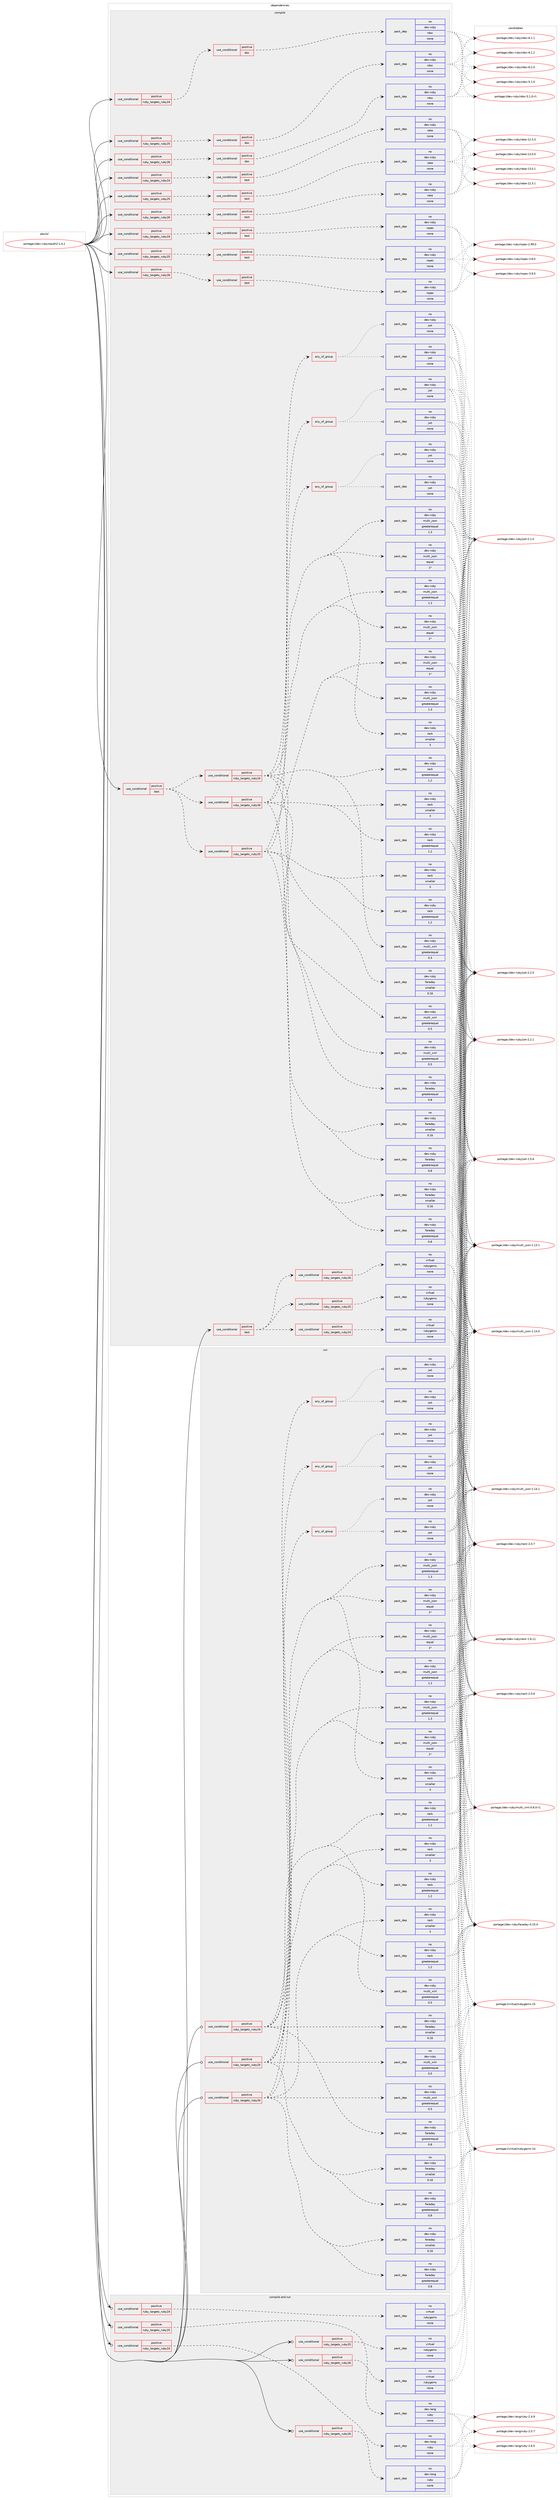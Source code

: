 digraph prolog {

# *************
# Graph options
# *************

newrank=true;
concentrate=true;
compound=true;
graph [rankdir=LR,fontname=Helvetica,fontsize=10,ranksep=1.5];#, ranksep=2.5, nodesep=0.2];
edge  [arrowhead=vee];
node  [fontname=Helvetica,fontsize=10];

# **********
# The ebuild
# **********

subgraph cluster_leftcol {
color=gray;
rank=same;
label=<<i>ebuild</i>>;
id [label="portage://dev-ruby/oauth2-1.4.1", color=red, width=4, href="../dev-ruby/oauth2-1.4.1.svg"];
}

# ****************
# The dependencies
# ****************

subgraph cluster_midcol {
color=gray;
label=<<i>dependencies</i>>;
subgraph cluster_compile {
fillcolor="#eeeeee";
style=filled;
label=<<i>compile</i>>;
subgraph cond58025 {
dependency232160 [label=<<TABLE BORDER="0" CELLBORDER="1" CELLSPACING="0" CELLPADDING="4"><TR><TD ROWSPAN="3" CELLPADDING="10">use_conditional</TD></TR><TR><TD>positive</TD></TR><TR><TD>ruby_targets_ruby24</TD></TR></TABLE>>, shape=none, color=red];
subgraph cond58026 {
dependency232161 [label=<<TABLE BORDER="0" CELLBORDER="1" CELLSPACING="0" CELLPADDING="4"><TR><TD ROWSPAN="3" CELLPADDING="10">use_conditional</TD></TR><TR><TD>positive</TD></TR><TR><TD>doc</TD></TR></TABLE>>, shape=none, color=red];
subgraph pack170601 {
dependency232162 [label=<<TABLE BORDER="0" CELLBORDER="1" CELLSPACING="0" CELLPADDING="4" WIDTH="220"><TR><TD ROWSPAN="6" CELLPADDING="30">pack_dep</TD></TR><TR><TD WIDTH="110">no</TD></TR><TR><TD>dev-ruby</TD></TR><TR><TD>rdoc</TD></TR><TR><TD>none</TD></TR><TR><TD></TD></TR></TABLE>>, shape=none, color=blue];
}
dependency232161:e -> dependency232162:w [weight=20,style="dashed",arrowhead="vee"];
}
dependency232160:e -> dependency232161:w [weight=20,style="dashed",arrowhead="vee"];
}
id:e -> dependency232160:w [weight=20,style="solid",arrowhead="vee"];
subgraph cond58027 {
dependency232163 [label=<<TABLE BORDER="0" CELLBORDER="1" CELLSPACING="0" CELLPADDING="4"><TR><TD ROWSPAN="3" CELLPADDING="10">use_conditional</TD></TR><TR><TD>positive</TD></TR><TR><TD>ruby_targets_ruby24</TD></TR></TABLE>>, shape=none, color=red];
subgraph cond58028 {
dependency232164 [label=<<TABLE BORDER="0" CELLBORDER="1" CELLSPACING="0" CELLPADDING="4"><TR><TD ROWSPAN="3" CELLPADDING="10">use_conditional</TD></TR><TR><TD>positive</TD></TR><TR><TD>test</TD></TR></TABLE>>, shape=none, color=red];
subgraph pack170602 {
dependency232165 [label=<<TABLE BORDER="0" CELLBORDER="1" CELLSPACING="0" CELLPADDING="4" WIDTH="220"><TR><TD ROWSPAN="6" CELLPADDING="30">pack_dep</TD></TR><TR><TD WIDTH="110">no</TD></TR><TR><TD>dev-ruby</TD></TR><TR><TD>rake</TD></TR><TR><TD>none</TD></TR><TR><TD></TD></TR></TABLE>>, shape=none, color=blue];
}
dependency232164:e -> dependency232165:w [weight=20,style="dashed",arrowhead="vee"];
}
dependency232163:e -> dependency232164:w [weight=20,style="dashed",arrowhead="vee"];
}
id:e -> dependency232163:w [weight=20,style="solid",arrowhead="vee"];
subgraph cond58029 {
dependency232166 [label=<<TABLE BORDER="0" CELLBORDER="1" CELLSPACING="0" CELLPADDING="4"><TR><TD ROWSPAN="3" CELLPADDING="10">use_conditional</TD></TR><TR><TD>positive</TD></TR><TR><TD>ruby_targets_ruby24</TD></TR></TABLE>>, shape=none, color=red];
subgraph cond58030 {
dependency232167 [label=<<TABLE BORDER="0" CELLBORDER="1" CELLSPACING="0" CELLPADDING="4"><TR><TD ROWSPAN="3" CELLPADDING="10">use_conditional</TD></TR><TR><TD>positive</TD></TR><TR><TD>test</TD></TR></TABLE>>, shape=none, color=red];
subgraph pack170603 {
dependency232168 [label=<<TABLE BORDER="0" CELLBORDER="1" CELLSPACING="0" CELLPADDING="4" WIDTH="220"><TR><TD ROWSPAN="6" CELLPADDING="30">pack_dep</TD></TR><TR><TD WIDTH="110">no</TD></TR><TR><TD>dev-ruby</TD></TR><TR><TD>rspec</TD></TR><TR><TD>none</TD></TR><TR><TD></TD></TR></TABLE>>, shape=none, color=blue];
}
dependency232167:e -> dependency232168:w [weight=20,style="dashed",arrowhead="vee"];
}
dependency232166:e -> dependency232167:w [weight=20,style="dashed",arrowhead="vee"];
}
id:e -> dependency232166:w [weight=20,style="solid",arrowhead="vee"];
subgraph cond58031 {
dependency232169 [label=<<TABLE BORDER="0" CELLBORDER="1" CELLSPACING="0" CELLPADDING="4"><TR><TD ROWSPAN="3" CELLPADDING="10">use_conditional</TD></TR><TR><TD>positive</TD></TR><TR><TD>ruby_targets_ruby25</TD></TR></TABLE>>, shape=none, color=red];
subgraph cond58032 {
dependency232170 [label=<<TABLE BORDER="0" CELLBORDER="1" CELLSPACING="0" CELLPADDING="4"><TR><TD ROWSPAN="3" CELLPADDING="10">use_conditional</TD></TR><TR><TD>positive</TD></TR><TR><TD>doc</TD></TR></TABLE>>, shape=none, color=red];
subgraph pack170604 {
dependency232171 [label=<<TABLE BORDER="0" CELLBORDER="1" CELLSPACING="0" CELLPADDING="4" WIDTH="220"><TR><TD ROWSPAN="6" CELLPADDING="30">pack_dep</TD></TR><TR><TD WIDTH="110">no</TD></TR><TR><TD>dev-ruby</TD></TR><TR><TD>rdoc</TD></TR><TR><TD>none</TD></TR><TR><TD></TD></TR></TABLE>>, shape=none, color=blue];
}
dependency232170:e -> dependency232171:w [weight=20,style="dashed",arrowhead="vee"];
}
dependency232169:e -> dependency232170:w [weight=20,style="dashed",arrowhead="vee"];
}
id:e -> dependency232169:w [weight=20,style="solid",arrowhead="vee"];
subgraph cond58033 {
dependency232172 [label=<<TABLE BORDER="0" CELLBORDER="1" CELLSPACING="0" CELLPADDING="4"><TR><TD ROWSPAN="3" CELLPADDING="10">use_conditional</TD></TR><TR><TD>positive</TD></TR><TR><TD>ruby_targets_ruby25</TD></TR></TABLE>>, shape=none, color=red];
subgraph cond58034 {
dependency232173 [label=<<TABLE BORDER="0" CELLBORDER="1" CELLSPACING="0" CELLPADDING="4"><TR><TD ROWSPAN="3" CELLPADDING="10">use_conditional</TD></TR><TR><TD>positive</TD></TR><TR><TD>test</TD></TR></TABLE>>, shape=none, color=red];
subgraph pack170605 {
dependency232174 [label=<<TABLE BORDER="0" CELLBORDER="1" CELLSPACING="0" CELLPADDING="4" WIDTH="220"><TR><TD ROWSPAN="6" CELLPADDING="30">pack_dep</TD></TR><TR><TD WIDTH="110">no</TD></TR><TR><TD>dev-ruby</TD></TR><TR><TD>rake</TD></TR><TR><TD>none</TD></TR><TR><TD></TD></TR></TABLE>>, shape=none, color=blue];
}
dependency232173:e -> dependency232174:w [weight=20,style="dashed",arrowhead="vee"];
}
dependency232172:e -> dependency232173:w [weight=20,style="dashed",arrowhead="vee"];
}
id:e -> dependency232172:w [weight=20,style="solid",arrowhead="vee"];
subgraph cond58035 {
dependency232175 [label=<<TABLE BORDER="0" CELLBORDER="1" CELLSPACING="0" CELLPADDING="4"><TR><TD ROWSPAN="3" CELLPADDING="10">use_conditional</TD></TR><TR><TD>positive</TD></TR><TR><TD>ruby_targets_ruby25</TD></TR></TABLE>>, shape=none, color=red];
subgraph cond58036 {
dependency232176 [label=<<TABLE BORDER="0" CELLBORDER="1" CELLSPACING="0" CELLPADDING="4"><TR><TD ROWSPAN="3" CELLPADDING="10">use_conditional</TD></TR><TR><TD>positive</TD></TR><TR><TD>test</TD></TR></TABLE>>, shape=none, color=red];
subgraph pack170606 {
dependency232177 [label=<<TABLE BORDER="0" CELLBORDER="1" CELLSPACING="0" CELLPADDING="4" WIDTH="220"><TR><TD ROWSPAN="6" CELLPADDING="30">pack_dep</TD></TR><TR><TD WIDTH="110">no</TD></TR><TR><TD>dev-ruby</TD></TR><TR><TD>rspec</TD></TR><TR><TD>none</TD></TR><TR><TD></TD></TR></TABLE>>, shape=none, color=blue];
}
dependency232176:e -> dependency232177:w [weight=20,style="dashed",arrowhead="vee"];
}
dependency232175:e -> dependency232176:w [weight=20,style="dashed",arrowhead="vee"];
}
id:e -> dependency232175:w [weight=20,style="solid",arrowhead="vee"];
subgraph cond58037 {
dependency232178 [label=<<TABLE BORDER="0" CELLBORDER="1" CELLSPACING="0" CELLPADDING="4"><TR><TD ROWSPAN="3" CELLPADDING="10">use_conditional</TD></TR><TR><TD>positive</TD></TR><TR><TD>ruby_targets_ruby26</TD></TR></TABLE>>, shape=none, color=red];
subgraph cond58038 {
dependency232179 [label=<<TABLE BORDER="0" CELLBORDER="1" CELLSPACING="0" CELLPADDING="4"><TR><TD ROWSPAN="3" CELLPADDING="10">use_conditional</TD></TR><TR><TD>positive</TD></TR><TR><TD>doc</TD></TR></TABLE>>, shape=none, color=red];
subgraph pack170607 {
dependency232180 [label=<<TABLE BORDER="0" CELLBORDER="1" CELLSPACING="0" CELLPADDING="4" WIDTH="220"><TR><TD ROWSPAN="6" CELLPADDING="30">pack_dep</TD></TR><TR><TD WIDTH="110">no</TD></TR><TR><TD>dev-ruby</TD></TR><TR><TD>rdoc</TD></TR><TR><TD>none</TD></TR><TR><TD></TD></TR></TABLE>>, shape=none, color=blue];
}
dependency232179:e -> dependency232180:w [weight=20,style="dashed",arrowhead="vee"];
}
dependency232178:e -> dependency232179:w [weight=20,style="dashed",arrowhead="vee"];
}
id:e -> dependency232178:w [weight=20,style="solid",arrowhead="vee"];
subgraph cond58039 {
dependency232181 [label=<<TABLE BORDER="0" CELLBORDER="1" CELLSPACING="0" CELLPADDING="4"><TR><TD ROWSPAN="3" CELLPADDING="10">use_conditional</TD></TR><TR><TD>positive</TD></TR><TR><TD>ruby_targets_ruby26</TD></TR></TABLE>>, shape=none, color=red];
subgraph cond58040 {
dependency232182 [label=<<TABLE BORDER="0" CELLBORDER="1" CELLSPACING="0" CELLPADDING="4"><TR><TD ROWSPAN="3" CELLPADDING="10">use_conditional</TD></TR><TR><TD>positive</TD></TR><TR><TD>test</TD></TR></TABLE>>, shape=none, color=red];
subgraph pack170608 {
dependency232183 [label=<<TABLE BORDER="0" CELLBORDER="1" CELLSPACING="0" CELLPADDING="4" WIDTH="220"><TR><TD ROWSPAN="6" CELLPADDING="30">pack_dep</TD></TR><TR><TD WIDTH="110">no</TD></TR><TR><TD>dev-ruby</TD></TR><TR><TD>rake</TD></TR><TR><TD>none</TD></TR><TR><TD></TD></TR></TABLE>>, shape=none, color=blue];
}
dependency232182:e -> dependency232183:w [weight=20,style="dashed",arrowhead="vee"];
}
dependency232181:e -> dependency232182:w [weight=20,style="dashed",arrowhead="vee"];
}
id:e -> dependency232181:w [weight=20,style="solid",arrowhead="vee"];
subgraph cond58041 {
dependency232184 [label=<<TABLE BORDER="0" CELLBORDER="1" CELLSPACING="0" CELLPADDING="4"><TR><TD ROWSPAN="3" CELLPADDING="10">use_conditional</TD></TR><TR><TD>positive</TD></TR><TR><TD>ruby_targets_ruby26</TD></TR></TABLE>>, shape=none, color=red];
subgraph cond58042 {
dependency232185 [label=<<TABLE BORDER="0" CELLBORDER="1" CELLSPACING="0" CELLPADDING="4"><TR><TD ROWSPAN="3" CELLPADDING="10">use_conditional</TD></TR><TR><TD>positive</TD></TR><TR><TD>test</TD></TR></TABLE>>, shape=none, color=red];
subgraph pack170609 {
dependency232186 [label=<<TABLE BORDER="0" CELLBORDER="1" CELLSPACING="0" CELLPADDING="4" WIDTH="220"><TR><TD ROWSPAN="6" CELLPADDING="30">pack_dep</TD></TR><TR><TD WIDTH="110">no</TD></TR><TR><TD>dev-ruby</TD></TR><TR><TD>rspec</TD></TR><TR><TD>none</TD></TR><TR><TD></TD></TR></TABLE>>, shape=none, color=blue];
}
dependency232185:e -> dependency232186:w [weight=20,style="dashed",arrowhead="vee"];
}
dependency232184:e -> dependency232185:w [weight=20,style="dashed",arrowhead="vee"];
}
id:e -> dependency232184:w [weight=20,style="solid",arrowhead="vee"];
subgraph cond58043 {
dependency232187 [label=<<TABLE BORDER="0" CELLBORDER="1" CELLSPACING="0" CELLPADDING="4"><TR><TD ROWSPAN="3" CELLPADDING="10">use_conditional</TD></TR><TR><TD>positive</TD></TR><TR><TD>test</TD></TR></TABLE>>, shape=none, color=red];
subgraph cond58044 {
dependency232188 [label=<<TABLE BORDER="0" CELLBORDER="1" CELLSPACING="0" CELLPADDING="4"><TR><TD ROWSPAN="3" CELLPADDING="10">use_conditional</TD></TR><TR><TD>positive</TD></TR><TR><TD>ruby_targets_ruby24</TD></TR></TABLE>>, shape=none, color=red];
subgraph pack170610 {
dependency232189 [label=<<TABLE BORDER="0" CELLBORDER="1" CELLSPACING="0" CELLPADDING="4" WIDTH="220"><TR><TD ROWSPAN="6" CELLPADDING="30">pack_dep</TD></TR><TR><TD WIDTH="110">no</TD></TR><TR><TD>dev-ruby</TD></TR><TR><TD>faraday</TD></TR><TR><TD>greaterequal</TD></TR><TR><TD>0.8</TD></TR></TABLE>>, shape=none, color=blue];
}
dependency232188:e -> dependency232189:w [weight=20,style="dashed",arrowhead="vee"];
subgraph pack170611 {
dependency232190 [label=<<TABLE BORDER="0" CELLBORDER="1" CELLSPACING="0" CELLPADDING="4" WIDTH="220"><TR><TD ROWSPAN="6" CELLPADDING="30">pack_dep</TD></TR><TR><TD WIDTH="110">no</TD></TR><TR><TD>dev-ruby</TD></TR><TR><TD>faraday</TD></TR><TR><TD>smaller</TD></TR><TR><TD>0.16</TD></TR></TABLE>>, shape=none, color=blue];
}
dependency232188:e -> dependency232190:w [weight=20,style="dashed",arrowhead="vee"];
subgraph any3461 {
dependency232191 [label=<<TABLE BORDER="0" CELLBORDER="1" CELLSPACING="0" CELLPADDING="4"><TR><TD CELLPADDING="10">any_of_group</TD></TR></TABLE>>, shape=none, color=red];subgraph pack170612 {
dependency232192 [label=<<TABLE BORDER="0" CELLBORDER="1" CELLSPACING="0" CELLPADDING="4" WIDTH="220"><TR><TD ROWSPAN="6" CELLPADDING="30">pack_dep</TD></TR><TR><TD WIDTH="110">no</TD></TR><TR><TD>dev-ruby</TD></TR><TR><TD>jwt</TD></TR><TR><TD>none</TD></TR><TR><TD></TD></TR></TABLE>>, shape=none, color=blue];
}
dependency232191:e -> dependency232192:w [weight=20,style="dotted",arrowhead="oinv"];
subgraph pack170613 {
dependency232193 [label=<<TABLE BORDER="0" CELLBORDER="1" CELLSPACING="0" CELLPADDING="4" WIDTH="220"><TR><TD ROWSPAN="6" CELLPADDING="30">pack_dep</TD></TR><TR><TD WIDTH="110">no</TD></TR><TR><TD>dev-ruby</TD></TR><TR><TD>jwt</TD></TR><TR><TD>none</TD></TR><TR><TD></TD></TR></TABLE>>, shape=none, color=blue];
}
dependency232191:e -> dependency232193:w [weight=20,style="dotted",arrowhead="oinv"];
}
dependency232188:e -> dependency232191:w [weight=20,style="dashed",arrowhead="vee"];
subgraph pack170614 {
dependency232194 [label=<<TABLE BORDER="0" CELLBORDER="1" CELLSPACING="0" CELLPADDING="4" WIDTH="220"><TR><TD ROWSPAN="6" CELLPADDING="30">pack_dep</TD></TR><TR><TD WIDTH="110">no</TD></TR><TR><TD>dev-ruby</TD></TR><TR><TD>multi_json</TD></TR><TR><TD>greaterequal</TD></TR><TR><TD>1.3</TD></TR></TABLE>>, shape=none, color=blue];
}
dependency232188:e -> dependency232194:w [weight=20,style="dashed",arrowhead="vee"];
subgraph pack170615 {
dependency232195 [label=<<TABLE BORDER="0" CELLBORDER="1" CELLSPACING="0" CELLPADDING="4" WIDTH="220"><TR><TD ROWSPAN="6" CELLPADDING="30">pack_dep</TD></TR><TR><TD WIDTH="110">no</TD></TR><TR><TD>dev-ruby</TD></TR><TR><TD>multi_json</TD></TR><TR><TD>equal</TD></TR><TR><TD>1*</TD></TR></TABLE>>, shape=none, color=blue];
}
dependency232188:e -> dependency232195:w [weight=20,style="dashed",arrowhead="vee"];
subgraph pack170616 {
dependency232196 [label=<<TABLE BORDER="0" CELLBORDER="1" CELLSPACING="0" CELLPADDING="4" WIDTH="220"><TR><TD ROWSPAN="6" CELLPADDING="30">pack_dep</TD></TR><TR><TD WIDTH="110">no</TD></TR><TR><TD>dev-ruby</TD></TR><TR><TD>multi_xml</TD></TR><TR><TD>greaterequal</TD></TR><TR><TD>0.5</TD></TR></TABLE>>, shape=none, color=blue];
}
dependency232188:e -> dependency232196:w [weight=20,style="dashed",arrowhead="vee"];
subgraph pack170617 {
dependency232197 [label=<<TABLE BORDER="0" CELLBORDER="1" CELLSPACING="0" CELLPADDING="4" WIDTH="220"><TR><TD ROWSPAN="6" CELLPADDING="30">pack_dep</TD></TR><TR><TD WIDTH="110">no</TD></TR><TR><TD>dev-ruby</TD></TR><TR><TD>rack</TD></TR><TR><TD>greaterequal</TD></TR><TR><TD>1.2</TD></TR></TABLE>>, shape=none, color=blue];
}
dependency232188:e -> dependency232197:w [weight=20,style="dashed",arrowhead="vee"];
subgraph pack170618 {
dependency232198 [label=<<TABLE BORDER="0" CELLBORDER="1" CELLSPACING="0" CELLPADDING="4" WIDTH="220"><TR><TD ROWSPAN="6" CELLPADDING="30">pack_dep</TD></TR><TR><TD WIDTH="110">no</TD></TR><TR><TD>dev-ruby</TD></TR><TR><TD>rack</TD></TR><TR><TD>smaller</TD></TR><TR><TD>3</TD></TR></TABLE>>, shape=none, color=blue];
}
dependency232188:e -> dependency232198:w [weight=20,style="dashed",arrowhead="vee"];
}
dependency232187:e -> dependency232188:w [weight=20,style="dashed",arrowhead="vee"];
subgraph cond58045 {
dependency232199 [label=<<TABLE BORDER="0" CELLBORDER="1" CELLSPACING="0" CELLPADDING="4"><TR><TD ROWSPAN="3" CELLPADDING="10">use_conditional</TD></TR><TR><TD>positive</TD></TR><TR><TD>ruby_targets_ruby25</TD></TR></TABLE>>, shape=none, color=red];
subgraph pack170619 {
dependency232200 [label=<<TABLE BORDER="0" CELLBORDER="1" CELLSPACING="0" CELLPADDING="4" WIDTH="220"><TR><TD ROWSPAN="6" CELLPADDING="30">pack_dep</TD></TR><TR><TD WIDTH="110">no</TD></TR><TR><TD>dev-ruby</TD></TR><TR><TD>faraday</TD></TR><TR><TD>greaterequal</TD></TR><TR><TD>0.8</TD></TR></TABLE>>, shape=none, color=blue];
}
dependency232199:e -> dependency232200:w [weight=20,style="dashed",arrowhead="vee"];
subgraph pack170620 {
dependency232201 [label=<<TABLE BORDER="0" CELLBORDER="1" CELLSPACING="0" CELLPADDING="4" WIDTH="220"><TR><TD ROWSPAN="6" CELLPADDING="30">pack_dep</TD></TR><TR><TD WIDTH="110">no</TD></TR><TR><TD>dev-ruby</TD></TR><TR><TD>faraday</TD></TR><TR><TD>smaller</TD></TR><TR><TD>0.16</TD></TR></TABLE>>, shape=none, color=blue];
}
dependency232199:e -> dependency232201:w [weight=20,style="dashed",arrowhead="vee"];
subgraph any3462 {
dependency232202 [label=<<TABLE BORDER="0" CELLBORDER="1" CELLSPACING="0" CELLPADDING="4"><TR><TD CELLPADDING="10">any_of_group</TD></TR></TABLE>>, shape=none, color=red];subgraph pack170621 {
dependency232203 [label=<<TABLE BORDER="0" CELLBORDER="1" CELLSPACING="0" CELLPADDING="4" WIDTH="220"><TR><TD ROWSPAN="6" CELLPADDING="30">pack_dep</TD></TR><TR><TD WIDTH="110">no</TD></TR><TR><TD>dev-ruby</TD></TR><TR><TD>jwt</TD></TR><TR><TD>none</TD></TR><TR><TD></TD></TR></TABLE>>, shape=none, color=blue];
}
dependency232202:e -> dependency232203:w [weight=20,style="dotted",arrowhead="oinv"];
subgraph pack170622 {
dependency232204 [label=<<TABLE BORDER="0" CELLBORDER="1" CELLSPACING="0" CELLPADDING="4" WIDTH="220"><TR><TD ROWSPAN="6" CELLPADDING="30">pack_dep</TD></TR><TR><TD WIDTH="110">no</TD></TR><TR><TD>dev-ruby</TD></TR><TR><TD>jwt</TD></TR><TR><TD>none</TD></TR><TR><TD></TD></TR></TABLE>>, shape=none, color=blue];
}
dependency232202:e -> dependency232204:w [weight=20,style="dotted",arrowhead="oinv"];
}
dependency232199:e -> dependency232202:w [weight=20,style="dashed",arrowhead="vee"];
subgraph pack170623 {
dependency232205 [label=<<TABLE BORDER="0" CELLBORDER="1" CELLSPACING="0" CELLPADDING="4" WIDTH="220"><TR><TD ROWSPAN="6" CELLPADDING="30">pack_dep</TD></TR><TR><TD WIDTH="110">no</TD></TR><TR><TD>dev-ruby</TD></TR><TR><TD>multi_json</TD></TR><TR><TD>greaterequal</TD></TR><TR><TD>1.3</TD></TR></TABLE>>, shape=none, color=blue];
}
dependency232199:e -> dependency232205:w [weight=20,style="dashed",arrowhead="vee"];
subgraph pack170624 {
dependency232206 [label=<<TABLE BORDER="0" CELLBORDER="1" CELLSPACING="0" CELLPADDING="4" WIDTH="220"><TR><TD ROWSPAN="6" CELLPADDING="30">pack_dep</TD></TR><TR><TD WIDTH="110">no</TD></TR><TR><TD>dev-ruby</TD></TR><TR><TD>multi_json</TD></TR><TR><TD>equal</TD></TR><TR><TD>1*</TD></TR></TABLE>>, shape=none, color=blue];
}
dependency232199:e -> dependency232206:w [weight=20,style="dashed",arrowhead="vee"];
subgraph pack170625 {
dependency232207 [label=<<TABLE BORDER="0" CELLBORDER="1" CELLSPACING="0" CELLPADDING="4" WIDTH="220"><TR><TD ROWSPAN="6" CELLPADDING="30">pack_dep</TD></TR><TR><TD WIDTH="110">no</TD></TR><TR><TD>dev-ruby</TD></TR><TR><TD>multi_xml</TD></TR><TR><TD>greaterequal</TD></TR><TR><TD>0.5</TD></TR></TABLE>>, shape=none, color=blue];
}
dependency232199:e -> dependency232207:w [weight=20,style="dashed",arrowhead="vee"];
subgraph pack170626 {
dependency232208 [label=<<TABLE BORDER="0" CELLBORDER="1" CELLSPACING="0" CELLPADDING="4" WIDTH="220"><TR><TD ROWSPAN="6" CELLPADDING="30">pack_dep</TD></TR><TR><TD WIDTH="110">no</TD></TR><TR><TD>dev-ruby</TD></TR><TR><TD>rack</TD></TR><TR><TD>greaterequal</TD></TR><TR><TD>1.2</TD></TR></TABLE>>, shape=none, color=blue];
}
dependency232199:e -> dependency232208:w [weight=20,style="dashed",arrowhead="vee"];
subgraph pack170627 {
dependency232209 [label=<<TABLE BORDER="0" CELLBORDER="1" CELLSPACING="0" CELLPADDING="4" WIDTH="220"><TR><TD ROWSPAN="6" CELLPADDING="30">pack_dep</TD></TR><TR><TD WIDTH="110">no</TD></TR><TR><TD>dev-ruby</TD></TR><TR><TD>rack</TD></TR><TR><TD>smaller</TD></TR><TR><TD>3</TD></TR></TABLE>>, shape=none, color=blue];
}
dependency232199:e -> dependency232209:w [weight=20,style="dashed",arrowhead="vee"];
}
dependency232187:e -> dependency232199:w [weight=20,style="dashed",arrowhead="vee"];
subgraph cond58046 {
dependency232210 [label=<<TABLE BORDER="0" CELLBORDER="1" CELLSPACING="0" CELLPADDING="4"><TR><TD ROWSPAN="3" CELLPADDING="10">use_conditional</TD></TR><TR><TD>positive</TD></TR><TR><TD>ruby_targets_ruby26</TD></TR></TABLE>>, shape=none, color=red];
subgraph pack170628 {
dependency232211 [label=<<TABLE BORDER="0" CELLBORDER="1" CELLSPACING="0" CELLPADDING="4" WIDTH="220"><TR><TD ROWSPAN="6" CELLPADDING="30">pack_dep</TD></TR><TR><TD WIDTH="110">no</TD></TR><TR><TD>dev-ruby</TD></TR><TR><TD>faraday</TD></TR><TR><TD>greaterequal</TD></TR><TR><TD>0.8</TD></TR></TABLE>>, shape=none, color=blue];
}
dependency232210:e -> dependency232211:w [weight=20,style="dashed",arrowhead="vee"];
subgraph pack170629 {
dependency232212 [label=<<TABLE BORDER="0" CELLBORDER="1" CELLSPACING="0" CELLPADDING="4" WIDTH="220"><TR><TD ROWSPAN="6" CELLPADDING="30">pack_dep</TD></TR><TR><TD WIDTH="110">no</TD></TR><TR><TD>dev-ruby</TD></TR><TR><TD>faraday</TD></TR><TR><TD>smaller</TD></TR><TR><TD>0.16</TD></TR></TABLE>>, shape=none, color=blue];
}
dependency232210:e -> dependency232212:w [weight=20,style="dashed",arrowhead="vee"];
subgraph any3463 {
dependency232213 [label=<<TABLE BORDER="0" CELLBORDER="1" CELLSPACING="0" CELLPADDING="4"><TR><TD CELLPADDING="10">any_of_group</TD></TR></TABLE>>, shape=none, color=red];subgraph pack170630 {
dependency232214 [label=<<TABLE BORDER="0" CELLBORDER="1" CELLSPACING="0" CELLPADDING="4" WIDTH="220"><TR><TD ROWSPAN="6" CELLPADDING="30">pack_dep</TD></TR><TR><TD WIDTH="110">no</TD></TR><TR><TD>dev-ruby</TD></TR><TR><TD>jwt</TD></TR><TR><TD>none</TD></TR><TR><TD></TD></TR></TABLE>>, shape=none, color=blue];
}
dependency232213:e -> dependency232214:w [weight=20,style="dotted",arrowhead="oinv"];
subgraph pack170631 {
dependency232215 [label=<<TABLE BORDER="0" CELLBORDER="1" CELLSPACING="0" CELLPADDING="4" WIDTH="220"><TR><TD ROWSPAN="6" CELLPADDING="30">pack_dep</TD></TR><TR><TD WIDTH="110">no</TD></TR><TR><TD>dev-ruby</TD></TR><TR><TD>jwt</TD></TR><TR><TD>none</TD></TR><TR><TD></TD></TR></TABLE>>, shape=none, color=blue];
}
dependency232213:e -> dependency232215:w [weight=20,style="dotted",arrowhead="oinv"];
}
dependency232210:e -> dependency232213:w [weight=20,style="dashed",arrowhead="vee"];
subgraph pack170632 {
dependency232216 [label=<<TABLE BORDER="0" CELLBORDER="1" CELLSPACING="0" CELLPADDING="4" WIDTH="220"><TR><TD ROWSPAN="6" CELLPADDING="30">pack_dep</TD></TR><TR><TD WIDTH="110">no</TD></TR><TR><TD>dev-ruby</TD></TR><TR><TD>multi_json</TD></TR><TR><TD>greaterequal</TD></TR><TR><TD>1.3</TD></TR></TABLE>>, shape=none, color=blue];
}
dependency232210:e -> dependency232216:w [weight=20,style="dashed",arrowhead="vee"];
subgraph pack170633 {
dependency232217 [label=<<TABLE BORDER="0" CELLBORDER="1" CELLSPACING="0" CELLPADDING="4" WIDTH="220"><TR><TD ROWSPAN="6" CELLPADDING="30">pack_dep</TD></TR><TR><TD WIDTH="110">no</TD></TR><TR><TD>dev-ruby</TD></TR><TR><TD>multi_json</TD></TR><TR><TD>equal</TD></TR><TR><TD>1*</TD></TR></TABLE>>, shape=none, color=blue];
}
dependency232210:e -> dependency232217:w [weight=20,style="dashed",arrowhead="vee"];
subgraph pack170634 {
dependency232218 [label=<<TABLE BORDER="0" CELLBORDER="1" CELLSPACING="0" CELLPADDING="4" WIDTH="220"><TR><TD ROWSPAN="6" CELLPADDING="30">pack_dep</TD></TR><TR><TD WIDTH="110">no</TD></TR><TR><TD>dev-ruby</TD></TR><TR><TD>multi_xml</TD></TR><TR><TD>greaterequal</TD></TR><TR><TD>0.5</TD></TR></TABLE>>, shape=none, color=blue];
}
dependency232210:e -> dependency232218:w [weight=20,style="dashed",arrowhead="vee"];
subgraph pack170635 {
dependency232219 [label=<<TABLE BORDER="0" CELLBORDER="1" CELLSPACING="0" CELLPADDING="4" WIDTH="220"><TR><TD ROWSPAN="6" CELLPADDING="30">pack_dep</TD></TR><TR><TD WIDTH="110">no</TD></TR><TR><TD>dev-ruby</TD></TR><TR><TD>rack</TD></TR><TR><TD>greaterequal</TD></TR><TR><TD>1.2</TD></TR></TABLE>>, shape=none, color=blue];
}
dependency232210:e -> dependency232219:w [weight=20,style="dashed",arrowhead="vee"];
subgraph pack170636 {
dependency232220 [label=<<TABLE BORDER="0" CELLBORDER="1" CELLSPACING="0" CELLPADDING="4" WIDTH="220"><TR><TD ROWSPAN="6" CELLPADDING="30">pack_dep</TD></TR><TR><TD WIDTH="110">no</TD></TR><TR><TD>dev-ruby</TD></TR><TR><TD>rack</TD></TR><TR><TD>smaller</TD></TR><TR><TD>3</TD></TR></TABLE>>, shape=none, color=blue];
}
dependency232210:e -> dependency232220:w [weight=20,style="dashed",arrowhead="vee"];
}
dependency232187:e -> dependency232210:w [weight=20,style="dashed",arrowhead="vee"];
}
id:e -> dependency232187:w [weight=20,style="solid",arrowhead="vee"];
subgraph cond58047 {
dependency232221 [label=<<TABLE BORDER="0" CELLBORDER="1" CELLSPACING="0" CELLPADDING="4"><TR><TD ROWSPAN="3" CELLPADDING="10">use_conditional</TD></TR><TR><TD>positive</TD></TR><TR><TD>test</TD></TR></TABLE>>, shape=none, color=red];
subgraph cond58048 {
dependency232222 [label=<<TABLE BORDER="0" CELLBORDER="1" CELLSPACING="0" CELLPADDING="4"><TR><TD ROWSPAN="3" CELLPADDING="10">use_conditional</TD></TR><TR><TD>positive</TD></TR><TR><TD>ruby_targets_ruby24</TD></TR></TABLE>>, shape=none, color=red];
subgraph pack170637 {
dependency232223 [label=<<TABLE BORDER="0" CELLBORDER="1" CELLSPACING="0" CELLPADDING="4" WIDTH="220"><TR><TD ROWSPAN="6" CELLPADDING="30">pack_dep</TD></TR><TR><TD WIDTH="110">no</TD></TR><TR><TD>virtual</TD></TR><TR><TD>rubygems</TD></TR><TR><TD>none</TD></TR><TR><TD></TD></TR></TABLE>>, shape=none, color=blue];
}
dependency232222:e -> dependency232223:w [weight=20,style="dashed",arrowhead="vee"];
}
dependency232221:e -> dependency232222:w [weight=20,style="dashed",arrowhead="vee"];
subgraph cond58049 {
dependency232224 [label=<<TABLE BORDER="0" CELLBORDER="1" CELLSPACING="0" CELLPADDING="4"><TR><TD ROWSPAN="3" CELLPADDING="10">use_conditional</TD></TR><TR><TD>positive</TD></TR><TR><TD>ruby_targets_ruby25</TD></TR></TABLE>>, shape=none, color=red];
subgraph pack170638 {
dependency232225 [label=<<TABLE BORDER="0" CELLBORDER="1" CELLSPACING="0" CELLPADDING="4" WIDTH="220"><TR><TD ROWSPAN="6" CELLPADDING="30">pack_dep</TD></TR><TR><TD WIDTH="110">no</TD></TR><TR><TD>virtual</TD></TR><TR><TD>rubygems</TD></TR><TR><TD>none</TD></TR><TR><TD></TD></TR></TABLE>>, shape=none, color=blue];
}
dependency232224:e -> dependency232225:w [weight=20,style="dashed",arrowhead="vee"];
}
dependency232221:e -> dependency232224:w [weight=20,style="dashed",arrowhead="vee"];
subgraph cond58050 {
dependency232226 [label=<<TABLE BORDER="0" CELLBORDER="1" CELLSPACING="0" CELLPADDING="4"><TR><TD ROWSPAN="3" CELLPADDING="10">use_conditional</TD></TR><TR><TD>positive</TD></TR><TR><TD>ruby_targets_ruby26</TD></TR></TABLE>>, shape=none, color=red];
subgraph pack170639 {
dependency232227 [label=<<TABLE BORDER="0" CELLBORDER="1" CELLSPACING="0" CELLPADDING="4" WIDTH="220"><TR><TD ROWSPAN="6" CELLPADDING="30">pack_dep</TD></TR><TR><TD WIDTH="110">no</TD></TR><TR><TD>virtual</TD></TR><TR><TD>rubygems</TD></TR><TR><TD>none</TD></TR><TR><TD></TD></TR></TABLE>>, shape=none, color=blue];
}
dependency232226:e -> dependency232227:w [weight=20,style="dashed",arrowhead="vee"];
}
dependency232221:e -> dependency232226:w [weight=20,style="dashed",arrowhead="vee"];
}
id:e -> dependency232221:w [weight=20,style="solid",arrowhead="vee"];
}
subgraph cluster_compileandrun {
fillcolor="#eeeeee";
style=filled;
label=<<i>compile and run</i>>;
subgraph cond58051 {
dependency232228 [label=<<TABLE BORDER="0" CELLBORDER="1" CELLSPACING="0" CELLPADDING="4"><TR><TD ROWSPAN="3" CELLPADDING="10">use_conditional</TD></TR><TR><TD>positive</TD></TR><TR><TD>ruby_targets_ruby24</TD></TR></TABLE>>, shape=none, color=red];
subgraph pack170640 {
dependency232229 [label=<<TABLE BORDER="0" CELLBORDER="1" CELLSPACING="0" CELLPADDING="4" WIDTH="220"><TR><TD ROWSPAN="6" CELLPADDING="30">pack_dep</TD></TR><TR><TD WIDTH="110">no</TD></TR><TR><TD>dev-lang</TD></TR><TR><TD>ruby</TD></TR><TR><TD>none</TD></TR><TR><TD></TD></TR></TABLE>>, shape=none, color=blue];
}
dependency232228:e -> dependency232229:w [weight=20,style="dashed",arrowhead="vee"];
}
id:e -> dependency232228:w [weight=20,style="solid",arrowhead="odotvee"];
subgraph cond58052 {
dependency232230 [label=<<TABLE BORDER="0" CELLBORDER="1" CELLSPACING="0" CELLPADDING="4"><TR><TD ROWSPAN="3" CELLPADDING="10">use_conditional</TD></TR><TR><TD>positive</TD></TR><TR><TD>ruby_targets_ruby24</TD></TR></TABLE>>, shape=none, color=red];
subgraph pack170641 {
dependency232231 [label=<<TABLE BORDER="0" CELLBORDER="1" CELLSPACING="0" CELLPADDING="4" WIDTH="220"><TR><TD ROWSPAN="6" CELLPADDING="30">pack_dep</TD></TR><TR><TD WIDTH="110">no</TD></TR><TR><TD>virtual</TD></TR><TR><TD>rubygems</TD></TR><TR><TD>none</TD></TR><TR><TD></TD></TR></TABLE>>, shape=none, color=blue];
}
dependency232230:e -> dependency232231:w [weight=20,style="dashed",arrowhead="vee"];
}
id:e -> dependency232230:w [weight=20,style="solid",arrowhead="odotvee"];
subgraph cond58053 {
dependency232232 [label=<<TABLE BORDER="0" CELLBORDER="1" CELLSPACING="0" CELLPADDING="4"><TR><TD ROWSPAN="3" CELLPADDING="10">use_conditional</TD></TR><TR><TD>positive</TD></TR><TR><TD>ruby_targets_ruby25</TD></TR></TABLE>>, shape=none, color=red];
subgraph pack170642 {
dependency232233 [label=<<TABLE BORDER="0" CELLBORDER="1" CELLSPACING="0" CELLPADDING="4" WIDTH="220"><TR><TD ROWSPAN="6" CELLPADDING="30">pack_dep</TD></TR><TR><TD WIDTH="110">no</TD></TR><TR><TD>dev-lang</TD></TR><TR><TD>ruby</TD></TR><TR><TD>none</TD></TR><TR><TD></TD></TR></TABLE>>, shape=none, color=blue];
}
dependency232232:e -> dependency232233:w [weight=20,style="dashed",arrowhead="vee"];
}
id:e -> dependency232232:w [weight=20,style="solid",arrowhead="odotvee"];
subgraph cond58054 {
dependency232234 [label=<<TABLE BORDER="0" CELLBORDER="1" CELLSPACING="0" CELLPADDING="4"><TR><TD ROWSPAN="3" CELLPADDING="10">use_conditional</TD></TR><TR><TD>positive</TD></TR><TR><TD>ruby_targets_ruby25</TD></TR></TABLE>>, shape=none, color=red];
subgraph pack170643 {
dependency232235 [label=<<TABLE BORDER="0" CELLBORDER="1" CELLSPACING="0" CELLPADDING="4" WIDTH="220"><TR><TD ROWSPAN="6" CELLPADDING="30">pack_dep</TD></TR><TR><TD WIDTH="110">no</TD></TR><TR><TD>virtual</TD></TR><TR><TD>rubygems</TD></TR><TR><TD>none</TD></TR><TR><TD></TD></TR></TABLE>>, shape=none, color=blue];
}
dependency232234:e -> dependency232235:w [weight=20,style="dashed",arrowhead="vee"];
}
id:e -> dependency232234:w [weight=20,style="solid",arrowhead="odotvee"];
subgraph cond58055 {
dependency232236 [label=<<TABLE BORDER="0" CELLBORDER="1" CELLSPACING="0" CELLPADDING="4"><TR><TD ROWSPAN="3" CELLPADDING="10">use_conditional</TD></TR><TR><TD>positive</TD></TR><TR><TD>ruby_targets_ruby26</TD></TR></TABLE>>, shape=none, color=red];
subgraph pack170644 {
dependency232237 [label=<<TABLE BORDER="0" CELLBORDER="1" CELLSPACING="0" CELLPADDING="4" WIDTH="220"><TR><TD ROWSPAN="6" CELLPADDING="30">pack_dep</TD></TR><TR><TD WIDTH="110">no</TD></TR><TR><TD>dev-lang</TD></TR><TR><TD>ruby</TD></TR><TR><TD>none</TD></TR><TR><TD></TD></TR></TABLE>>, shape=none, color=blue];
}
dependency232236:e -> dependency232237:w [weight=20,style="dashed",arrowhead="vee"];
}
id:e -> dependency232236:w [weight=20,style="solid",arrowhead="odotvee"];
subgraph cond58056 {
dependency232238 [label=<<TABLE BORDER="0" CELLBORDER="1" CELLSPACING="0" CELLPADDING="4"><TR><TD ROWSPAN="3" CELLPADDING="10">use_conditional</TD></TR><TR><TD>positive</TD></TR><TR><TD>ruby_targets_ruby26</TD></TR></TABLE>>, shape=none, color=red];
subgraph pack170645 {
dependency232239 [label=<<TABLE BORDER="0" CELLBORDER="1" CELLSPACING="0" CELLPADDING="4" WIDTH="220"><TR><TD ROWSPAN="6" CELLPADDING="30">pack_dep</TD></TR><TR><TD WIDTH="110">no</TD></TR><TR><TD>virtual</TD></TR><TR><TD>rubygems</TD></TR><TR><TD>none</TD></TR><TR><TD></TD></TR></TABLE>>, shape=none, color=blue];
}
dependency232238:e -> dependency232239:w [weight=20,style="dashed",arrowhead="vee"];
}
id:e -> dependency232238:w [weight=20,style="solid",arrowhead="odotvee"];
}
subgraph cluster_run {
fillcolor="#eeeeee";
style=filled;
label=<<i>run</i>>;
subgraph cond58057 {
dependency232240 [label=<<TABLE BORDER="0" CELLBORDER="1" CELLSPACING="0" CELLPADDING="4"><TR><TD ROWSPAN="3" CELLPADDING="10">use_conditional</TD></TR><TR><TD>positive</TD></TR><TR><TD>ruby_targets_ruby24</TD></TR></TABLE>>, shape=none, color=red];
subgraph pack170646 {
dependency232241 [label=<<TABLE BORDER="0" CELLBORDER="1" CELLSPACING="0" CELLPADDING="4" WIDTH="220"><TR><TD ROWSPAN="6" CELLPADDING="30">pack_dep</TD></TR><TR><TD WIDTH="110">no</TD></TR><TR><TD>dev-ruby</TD></TR><TR><TD>faraday</TD></TR><TR><TD>greaterequal</TD></TR><TR><TD>0.8</TD></TR></TABLE>>, shape=none, color=blue];
}
dependency232240:e -> dependency232241:w [weight=20,style="dashed",arrowhead="vee"];
subgraph pack170647 {
dependency232242 [label=<<TABLE BORDER="0" CELLBORDER="1" CELLSPACING="0" CELLPADDING="4" WIDTH="220"><TR><TD ROWSPAN="6" CELLPADDING="30">pack_dep</TD></TR><TR><TD WIDTH="110">no</TD></TR><TR><TD>dev-ruby</TD></TR><TR><TD>faraday</TD></TR><TR><TD>smaller</TD></TR><TR><TD>0.16</TD></TR></TABLE>>, shape=none, color=blue];
}
dependency232240:e -> dependency232242:w [weight=20,style="dashed",arrowhead="vee"];
subgraph any3464 {
dependency232243 [label=<<TABLE BORDER="0" CELLBORDER="1" CELLSPACING="0" CELLPADDING="4"><TR><TD CELLPADDING="10">any_of_group</TD></TR></TABLE>>, shape=none, color=red];subgraph pack170648 {
dependency232244 [label=<<TABLE BORDER="0" CELLBORDER="1" CELLSPACING="0" CELLPADDING="4" WIDTH="220"><TR><TD ROWSPAN="6" CELLPADDING="30">pack_dep</TD></TR><TR><TD WIDTH="110">no</TD></TR><TR><TD>dev-ruby</TD></TR><TR><TD>jwt</TD></TR><TR><TD>none</TD></TR><TR><TD></TD></TR></TABLE>>, shape=none, color=blue];
}
dependency232243:e -> dependency232244:w [weight=20,style="dotted",arrowhead="oinv"];
subgraph pack170649 {
dependency232245 [label=<<TABLE BORDER="0" CELLBORDER="1" CELLSPACING="0" CELLPADDING="4" WIDTH="220"><TR><TD ROWSPAN="6" CELLPADDING="30">pack_dep</TD></TR><TR><TD WIDTH="110">no</TD></TR><TR><TD>dev-ruby</TD></TR><TR><TD>jwt</TD></TR><TR><TD>none</TD></TR><TR><TD></TD></TR></TABLE>>, shape=none, color=blue];
}
dependency232243:e -> dependency232245:w [weight=20,style="dotted",arrowhead="oinv"];
}
dependency232240:e -> dependency232243:w [weight=20,style="dashed",arrowhead="vee"];
subgraph pack170650 {
dependency232246 [label=<<TABLE BORDER="0" CELLBORDER="1" CELLSPACING="0" CELLPADDING="4" WIDTH="220"><TR><TD ROWSPAN="6" CELLPADDING="30">pack_dep</TD></TR><TR><TD WIDTH="110">no</TD></TR><TR><TD>dev-ruby</TD></TR><TR><TD>multi_json</TD></TR><TR><TD>greaterequal</TD></TR><TR><TD>1.3</TD></TR></TABLE>>, shape=none, color=blue];
}
dependency232240:e -> dependency232246:w [weight=20,style="dashed",arrowhead="vee"];
subgraph pack170651 {
dependency232247 [label=<<TABLE BORDER="0" CELLBORDER="1" CELLSPACING="0" CELLPADDING="4" WIDTH="220"><TR><TD ROWSPAN="6" CELLPADDING="30">pack_dep</TD></TR><TR><TD WIDTH="110">no</TD></TR><TR><TD>dev-ruby</TD></TR><TR><TD>multi_json</TD></TR><TR><TD>equal</TD></TR><TR><TD>1*</TD></TR></TABLE>>, shape=none, color=blue];
}
dependency232240:e -> dependency232247:w [weight=20,style="dashed",arrowhead="vee"];
subgraph pack170652 {
dependency232248 [label=<<TABLE BORDER="0" CELLBORDER="1" CELLSPACING="0" CELLPADDING="4" WIDTH="220"><TR><TD ROWSPAN="6" CELLPADDING="30">pack_dep</TD></TR><TR><TD WIDTH="110">no</TD></TR><TR><TD>dev-ruby</TD></TR><TR><TD>multi_xml</TD></TR><TR><TD>greaterequal</TD></TR><TR><TD>0.5</TD></TR></TABLE>>, shape=none, color=blue];
}
dependency232240:e -> dependency232248:w [weight=20,style="dashed",arrowhead="vee"];
subgraph pack170653 {
dependency232249 [label=<<TABLE BORDER="0" CELLBORDER="1" CELLSPACING="0" CELLPADDING="4" WIDTH="220"><TR><TD ROWSPAN="6" CELLPADDING="30">pack_dep</TD></TR><TR><TD WIDTH="110">no</TD></TR><TR><TD>dev-ruby</TD></TR><TR><TD>rack</TD></TR><TR><TD>greaterequal</TD></TR><TR><TD>1.2</TD></TR></TABLE>>, shape=none, color=blue];
}
dependency232240:e -> dependency232249:w [weight=20,style="dashed",arrowhead="vee"];
subgraph pack170654 {
dependency232250 [label=<<TABLE BORDER="0" CELLBORDER="1" CELLSPACING="0" CELLPADDING="4" WIDTH="220"><TR><TD ROWSPAN="6" CELLPADDING="30">pack_dep</TD></TR><TR><TD WIDTH="110">no</TD></TR><TR><TD>dev-ruby</TD></TR><TR><TD>rack</TD></TR><TR><TD>smaller</TD></TR><TR><TD>3</TD></TR></TABLE>>, shape=none, color=blue];
}
dependency232240:e -> dependency232250:w [weight=20,style="dashed",arrowhead="vee"];
}
id:e -> dependency232240:w [weight=20,style="solid",arrowhead="odot"];
subgraph cond58058 {
dependency232251 [label=<<TABLE BORDER="0" CELLBORDER="1" CELLSPACING="0" CELLPADDING="4"><TR><TD ROWSPAN="3" CELLPADDING="10">use_conditional</TD></TR><TR><TD>positive</TD></TR><TR><TD>ruby_targets_ruby25</TD></TR></TABLE>>, shape=none, color=red];
subgraph pack170655 {
dependency232252 [label=<<TABLE BORDER="0" CELLBORDER="1" CELLSPACING="0" CELLPADDING="4" WIDTH="220"><TR><TD ROWSPAN="6" CELLPADDING="30">pack_dep</TD></TR><TR><TD WIDTH="110">no</TD></TR><TR><TD>dev-ruby</TD></TR><TR><TD>faraday</TD></TR><TR><TD>greaterequal</TD></TR><TR><TD>0.8</TD></TR></TABLE>>, shape=none, color=blue];
}
dependency232251:e -> dependency232252:w [weight=20,style="dashed",arrowhead="vee"];
subgraph pack170656 {
dependency232253 [label=<<TABLE BORDER="0" CELLBORDER="1" CELLSPACING="0" CELLPADDING="4" WIDTH="220"><TR><TD ROWSPAN="6" CELLPADDING="30">pack_dep</TD></TR><TR><TD WIDTH="110">no</TD></TR><TR><TD>dev-ruby</TD></TR><TR><TD>faraday</TD></TR><TR><TD>smaller</TD></TR><TR><TD>0.16</TD></TR></TABLE>>, shape=none, color=blue];
}
dependency232251:e -> dependency232253:w [weight=20,style="dashed",arrowhead="vee"];
subgraph any3465 {
dependency232254 [label=<<TABLE BORDER="0" CELLBORDER="1" CELLSPACING="0" CELLPADDING="4"><TR><TD CELLPADDING="10">any_of_group</TD></TR></TABLE>>, shape=none, color=red];subgraph pack170657 {
dependency232255 [label=<<TABLE BORDER="0" CELLBORDER="1" CELLSPACING="0" CELLPADDING="4" WIDTH="220"><TR><TD ROWSPAN="6" CELLPADDING="30">pack_dep</TD></TR><TR><TD WIDTH="110">no</TD></TR><TR><TD>dev-ruby</TD></TR><TR><TD>jwt</TD></TR><TR><TD>none</TD></TR><TR><TD></TD></TR></TABLE>>, shape=none, color=blue];
}
dependency232254:e -> dependency232255:w [weight=20,style="dotted",arrowhead="oinv"];
subgraph pack170658 {
dependency232256 [label=<<TABLE BORDER="0" CELLBORDER="1" CELLSPACING="0" CELLPADDING="4" WIDTH="220"><TR><TD ROWSPAN="6" CELLPADDING="30">pack_dep</TD></TR><TR><TD WIDTH="110">no</TD></TR><TR><TD>dev-ruby</TD></TR><TR><TD>jwt</TD></TR><TR><TD>none</TD></TR><TR><TD></TD></TR></TABLE>>, shape=none, color=blue];
}
dependency232254:e -> dependency232256:w [weight=20,style="dotted",arrowhead="oinv"];
}
dependency232251:e -> dependency232254:w [weight=20,style="dashed",arrowhead="vee"];
subgraph pack170659 {
dependency232257 [label=<<TABLE BORDER="0" CELLBORDER="1" CELLSPACING="0" CELLPADDING="4" WIDTH="220"><TR><TD ROWSPAN="6" CELLPADDING="30">pack_dep</TD></TR><TR><TD WIDTH="110">no</TD></TR><TR><TD>dev-ruby</TD></TR><TR><TD>multi_json</TD></TR><TR><TD>greaterequal</TD></TR><TR><TD>1.3</TD></TR></TABLE>>, shape=none, color=blue];
}
dependency232251:e -> dependency232257:w [weight=20,style="dashed",arrowhead="vee"];
subgraph pack170660 {
dependency232258 [label=<<TABLE BORDER="0" CELLBORDER="1" CELLSPACING="0" CELLPADDING="4" WIDTH="220"><TR><TD ROWSPAN="6" CELLPADDING="30">pack_dep</TD></TR><TR><TD WIDTH="110">no</TD></TR><TR><TD>dev-ruby</TD></TR><TR><TD>multi_json</TD></TR><TR><TD>equal</TD></TR><TR><TD>1*</TD></TR></TABLE>>, shape=none, color=blue];
}
dependency232251:e -> dependency232258:w [weight=20,style="dashed",arrowhead="vee"];
subgraph pack170661 {
dependency232259 [label=<<TABLE BORDER="0" CELLBORDER="1" CELLSPACING="0" CELLPADDING="4" WIDTH="220"><TR><TD ROWSPAN="6" CELLPADDING="30">pack_dep</TD></TR><TR><TD WIDTH="110">no</TD></TR><TR><TD>dev-ruby</TD></TR><TR><TD>multi_xml</TD></TR><TR><TD>greaterequal</TD></TR><TR><TD>0.5</TD></TR></TABLE>>, shape=none, color=blue];
}
dependency232251:e -> dependency232259:w [weight=20,style="dashed",arrowhead="vee"];
subgraph pack170662 {
dependency232260 [label=<<TABLE BORDER="0" CELLBORDER="1" CELLSPACING="0" CELLPADDING="4" WIDTH="220"><TR><TD ROWSPAN="6" CELLPADDING="30">pack_dep</TD></TR><TR><TD WIDTH="110">no</TD></TR><TR><TD>dev-ruby</TD></TR><TR><TD>rack</TD></TR><TR><TD>greaterequal</TD></TR><TR><TD>1.2</TD></TR></TABLE>>, shape=none, color=blue];
}
dependency232251:e -> dependency232260:w [weight=20,style="dashed",arrowhead="vee"];
subgraph pack170663 {
dependency232261 [label=<<TABLE BORDER="0" CELLBORDER="1" CELLSPACING="0" CELLPADDING="4" WIDTH="220"><TR><TD ROWSPAN="6" CELLPADDING="30">pack_dep</TD></TR><TR><TD WIDTH="110">no</TD></TR><TR><TD>dev-ruby</TD></TR><TR><TD>rack</TD></TR><TR><TD>smaller</TD></TR><TR><TD>3</TD></TR></TABLE>>, shape=none, color=blue];
}
dependency232251:e -> dependency232261:w [weight=20,style="dashed",arrowhead="vee"];
}
id:e -> dependency232251:w [weight=20,style="solid",arrowhead="odot"];
subgraph cond58059 {
dependency232262 [label=<<TABLE BORDER="0" CELLBORDER="1" CELLSPACING="0" CELLPADDING="4"><TR><TD ROWSPAN="3" CELLPADDING="10">use_conditional</TD></TR><TR><TD>positive</TD></TR><TR><TD>ruby_targets_ruby26</TD></TR></TABLE>>, shape=none, color=red];
subgraph pack170664 {
dependency232263 [label=<<TABLE BORDER="0" CELLBORDER="1" CELLSPACING="0" CELLPADDING="4" WIDTH="220"><TR><TD ROWSPAN="6" CELLPADDING="30">pack_dep</TD></TR><TR><TD WIDTH="110">no</TD></TR><TR><TD>dev-ruby</TD></TR><TR><TD>faraday</TD></TR><TR><TD>greaterequal</TD></TR><TR><TD>0.8</TD></TR></TABLE>>, shape=none, color=blue];
}
dependency232262:e -> dependency232263:w [weight=20,style="dashed",arrowhead="vee"];
subgraph pack170665 {
dependency232264 [label=<<TABLE BORDER="0" CELLBORDER="1" CELLSPACING="0" CELLPADDING="4" WIDTH="220"><TR><TD ROWSPAN="6" CELLPADDING="30">pack_dep</TD></TR><TR><TD WIDTH="110">no</TD></TR><TR><TD>dev-ruby</TD></TR><TR><TD>faraday</TD></TR><TR><TD>smaller</TD></TR><TR><TD>0.16</TD></TR></TABLE>>, shape=none, color=blue];
}
dependency232262:e -> dependency232264:w [weight=20,style="dashed",arrowhead="vee"];
subgraph any3466 {
dependency232265 [label=<<TABLE BORDER="0" CELLBORDER="1" CELLSPACING="0" CELLPADDING="4"><TR><TD CELLPADDING="10">any_of_group</TD></TR></TABLE>>, shape=none, color=red];subgraph pack170666 {
dependency232266 [label=<<TABLE BORDER="0" CELLBORDER="1" CELLSPACING="0" CELLPADDING="4" WIDTH="220"><TR><TD ROWSPAN="6" CELLPADDING="30">pack_dep</TD></TR><TR><TD WIDTH="110">no</TD></TR><TR><TD>dev-ruby</TD></TR><TR><TD>jwt</TD></TR><TR><TD>none</TD></TR><TR><TD></TD></TR></TABLE>>, shape=none, color=blue];
}
dependency232265:e -> dependency232266:w [weight=20,style="dotted",arrowhead="oinv"];
subgraph pack170667 {
dependency232267 [label=<<TABLE BORDER="0" CELLBORDER="1" CELLSPACING="0" CELLPADDING="4" WIDTH="220"><TR><TD ROWSPAN="6" CELLPADDING="30">pack_dep</TD></TR><TR><TD WIDTH="110">no</TD></TR><TR><TD>dev-ruby</TD></TR><TR><TD>jwt</TD></TR><TR><TD>none</TD></TR><TR><TD></TD></TR></TABLE>>, shape=none, color=blue];
}
dependency232265:e -> dependency232267:w [weight=20,style="dotted",arrowhead="oinv"];
}
dependency232262:e -> dependency232265:w [weight=20,style="dashed",arrowhead="vee"];
subgraph pack170668 {
dependency232268 [label=<<TABLE BORDER="0" CELLBORDER="1" CELLSPACING="0" CELLPADDING="4" WIDTH="220"><TR><TD ROWSPAN="6" CELLPADDING="30">pack_dep</TD></TR><TR><TD WIDTH="110">no</TD></TR><TR><TD>dev-ruby</TD></TR><TR><TD>multi_json</TD></TR><TR><TD>greaterequal</TD></TR><TR><TD>1.3</TD></TR></TABLE>>, shape=none, color=blue];
}
dependency232262:e -> dependency232268:w [weight=20,style="dashed",arrowhead="vee"];
subgraph pack170669 {
dependency232269 [label=<<TABLE BORDER="0" CELLBORDER="1" CELLSPACING="0" CELLPADDING="4" WIDTH="220"><TR><TD ROWSPAN="6" CELLPADDING="30">pack_dep</TD></TR><TR><TD WIDTH="110">no</TD></TR><TR><TD>dev-ruby</TD></TR><TR><TD>multi_json</TD></TR><TR><TD>equal</TD></TR><TR><TD>1*</TD></TR></TABLE>>, shape=none, color=blue];
}
dependency232262:e -> dependency232269:w [weight=20,style="dashed",arrowhead="vee"];
subgraph pack170670 {
dependency232270 [label=<<TABLE BORDER="0" CELLBORDER="1" CELLSPACING="0" CELLPADDING="4" WIDTH="220"><TR><TD ROWSPAN="6" CELLPADDING="30">pack_dep</TD></TR><TR><TD WIDTH="110">no</TD></TR><TR><TD>dev-ruby</TD></TR><TR><TD>multi_xml</TD></TR><TR><TD>greaterequal</TD></TR><TR><TD>0.5</TD></TR></TABLE>>, shape=none, color=blue];
}
dependency232262:e -> dependency232270:w [weight=20,style="dashed",arrowhead="vee"];
subgraph pack170671 {
dependency232271 [label=<<TABLE BORDER="0" CELLBORDER="1" CELLSPACING="0" CELLPADDING="4" WIDTH="220"><TR><TD ROWSPAN="6" CELLPADDING="30">pack_dep</TD></TR><TR><TD WIDTH="110">no</TD></TR><TR><TD>dev-ruby</TD></TR><TR><TD>rack</TD></TR><TR><TD>greaterequal</TD></TR><TR><TD>1.2</TD></TR></TABLE>>, shape=none, color=blue];
}
dependency232262:e -> dependency232271:w [weight=20,style="dashed",arrowhead="vee"];
subgraph pack170672 {
dependency232272 [label=<<TABLE BORDER="0" CELLBORDER="1" CELLSPACING="0" CELLPADDING="4" WIDTH="220"><TR><TD ROWSPAN="6" CELLPADDING="30">pack_dep</TD></TR><TR><TD WIDTH="110">no</TD></TR><TR><TD>dev-ruby</TD></TR><TR><TD>rack</TD></TR><TR><TD>smaller</TD></TR><TR><TD>3</TD></TR></TABLE>>, shape=none, color=blue];
}
dependency232262:e -> dependency232272:w [weight=20,style="dashed",arrowhead="vee"];
}
id:e -> dependency232262:w [weight=20,style="solid",arrowhead="odot"];
}
}

# **************
# The candidates
# **************

subgraph cluster_choices {
rank=same;
color=gray;
label=<<i>candidates</i>>;

subgraph choice170601 {
color=black;
nodesep=1;
choiceportage10010111845114117981214711410011199455346494648 [label="portage://dev-ruby/rdoc-5.1.0", color=red, width=4,href="../dev-ruby/rdoc-5.1.0.svg"];
choiceportage100101118451141179812147114100111994553464946484511449 [label="portage://dev-ruby/rdoc-5.1.0-r1", color=red, width=4,href="../dev-ruby/rdoc-5.1.0-r1.svg"];
choiceportage10010111845114117981214711410011199455446494649 [label="portage://dev-ruby/rdoc-6.1.1", color=red, width=4,href="../dev-ruby/rdoc-6.1.1.svg"];
choiceportage10010111845114117981214711410011199455446494650 [label="portage://dev-ruby/rdoc-6.1.2", color=red, width=4,href="../dev-ruby/rdoc-6.1.2.svg"];
choiceportage10010111845114117981214711410011199455446504648 [label="portage://dev-ruby/rdoc-6.2.0", color=red, width=4,href="../dev-ruby/rdoc-6.2.0.svg"];
dependency232162:e -> choiceportage10010111845114117981214711410011199455346494648:w [style=dotted,weight="100"];
dependency232162:e -> choiceportage100101118451141179812147114100111994553464946484511449:w [style=dotted,weight="100"];
dependency232162:e -> choiceportage10010111845114117981214711410011199455446494649:w [style=dotted,weight="100"];
dependency232162:e -> choiceportage10010111845114117981214711410011199455446494650:w [style=dotted,weight="100"];
dependency232162:e -> choiceportage10010111845114117981214711410011199455446504648:w [style=dotted,weight="100"];
}
subgraph choice170602 {
color=black;
nodesep=1;
choiceportage1001011184511411798121471149710710145495046514649 [label="portage://dev-ruby/rake-12.3.1", color=red, width=4,href="../dev-ruby/rake-12.3.1.svg"];
choiceportage1001011184511411798121471149710710145495046514651 [label="portage://dev-ruby/rake-12.3.3", color=red, width=4,href="../dev-ruby/rake-12.3.3.svg"];
choiceportage1001011184511411798121471149710710145495146484648 [label="portage://dev-ruby/rake-13.0.0", color=red, width=4,href="../dev-ruby/rake-13.0.0.svg"];
choiceportage1001011184511411798121471149710710145495146484649 [label="portage://dev-ruby/rake-13.0.1", color=red, width=4,href="../dev-ruby/rake-13.0.1.svg"];
dependency232165:e -> choiceportage1001011184511411798121471149710710145495046514649:w [style=dotted,weight="100"];
dependency232165:e -> choiceportage1001011184511411798121471149710710145495046514651:w [style=dotted,weight="100"];
dependency232165:e -> choiceportage1001011184511411798121471149710710145495146484648:w [style=dotted,weight="100"];
dependency232165:e -> choiceportage1001011184511411798121471149710710145495146484649:w [style=dotted,weight="100"];
}
subgraph choice170603 {
color=black;
nodesep=1;
choiceportage1001011184511411798121471141151121019945504657574648 [label="portage://dev-ruby/rspec-2.99.0", color=red, width=4,href="../dev-ruby/rspec-2.99.0.svg"];
choiceportage10010111845114117981214711411511210199455146564648 [label="portage://dev-ruby/rspec-3.8.0", color=red, width=4,href="../dev-ruby/rspec-3.8.0.svg"];
choiceportage10010111845114117981214711411511210199455146574648 [label="portage://dev-ruby/rspec-3.9.0", color=red, width=4,href="../dev-ruby/rspec-3.9.0.svg"];
dependency232168:e -> choiceportage1001011184511411798121471141151121019945504657574648:w [style=dotted,weight="100"];
dependency232168:e -> choiceportage10010111845114117981214711411511210199455146564648:w [style=dotted,weight="100"];
dependency232168:e -> choiceportage10010111845114117981214711411511210199455146574648:w [style=dotted,weight="100"];
}
subgraph choice170604 {
color=black;
nodesep=1;
choiceportage10010111845114117981214711410011199455346494648 [label="portage://dev-ruby/rdoc-5.1.0", color=red, width=4,href="../dev-ruby/rdoc-5.1.0.svg"];
choiceportage100101118451141179812147114100111994553464946484511449 [label="portage://dev-ruby/rdoc-5.1.0-r1", color=red, width=4,href="../dev-ruby/rdoc-5.1.0-r1.svg"];
choiceportage10010111845114117981214711410011199455446494649 [label="portage://dev-ruby/rdoc-6.1.1", color=red, width=4,href="../dev-ruby/rdoc-6.1.1.svg"];
choiceportage10010111845114117981214711410011199455446494650 [label="portage://dev-ruby/rdoc-6.1.2", color=red, width=4,href="../dev-ruby/rdoc-6.1.2.svg"];
choiceportage10010111845114117981214711410011199455446504648 [label="portage://dev-ruby/rdoc-6.2.0", color=red, width=4,href="../dev-ruby/rdoc-6.2.0.svg"];
dependency232171:e -> choiceportage10010111845114117981214711410011199455346494648:w [style=dotted,weight="100"];
dependency232171:e -> choiceportage100101118451141179812147114100111994553464946484511449:w [style=dotted,weight="100"];
dependency232171:e -> choiceportage10010111845114117981214711410011199455446494649:w [style=dotted,weight="100"];
dependency232171:e -> choiceportage10010111845114117981214711410011199455446494650:w [style=dotted,weight="100"];
dependency232171:e -> choiceportage10010111845114117981214711410011199455446504648:w [style=dotted,weight="100"];
}
subgraph choice170605 {
color=black;
nodesep=1;
choiceportage1001011184511411798121471149710710145495046514649 [label="portage://dev-ruby/rake-12.3.1", color=red, width=4,href="../dev-ruby/rake-12.3.1.svg"];
choiceportage1001011184511411798121471149710710145495046514651 [label="portage://dev-ruby/rake-12.3.3", color=red, width=4,href="../dev-ruby/rake-12.3.3.svg"];
choiceportage1001011184511411798121471149710710145495146484648 [label="portage://dev-ruby/rake-13.0.0", color=red, width=4,href="../dev-ruby/rake-13.0.0.svg"];
choiceportage1001011184511411798121471149710710145495146484649 [label="portage://dev-ruby/rake-13.0.1", color=red, width=4,href="../dev-ruby/rake-13.0.1.svg"];
dependency232174:e -> choiceportage1001011184511411798121471149710710145495046514649:w [style=dotted,weight="100"];
dependency232174:e -> choiceportage1001011184511411798121471149710710145495046514651:w [style=dotted,weight="100"];
dependency232174:e -> choiceportage1001011184511411798121471149710710145495146484648:w [style=dotted,weight="100"];
dependency232174:e -> choiceportage1001011184511411798121471149710710145495146484649:w [style=dotted,weight="100"];
}
subgraph choice170606 {
color=black;
nodesep=1;
choiceportage1001011184511411798121471141151121019945504657574648 [label="portage://dev-ruby/rspec-2.99.0", color=red, width=4,href="../dev-ruby/rspec-2.99.0.svg"];
choiceportage10010111845114117981214711411511210199455146564648 [label="portage://dev-ruby/rspec-3.8.0", color=red, width=4,href="../dev-ruby/rspec-3.8.0.svg"];
choiceportage10010111845114117981214711411511210199455146574648 [label="portage://dev-ruby/rspec-3.9.0", color=red, width=4,href="../dev-ruby/rspec-3.9.0.svg"];
dependency232177:e -> choiceportage1001011184511411798121471141151121019945504657574648:w [style=dotted,weight="100"];
dependency232177:e -> choiceportage10010111845114117981214711411511210199455146564648:w [style=dotted,weight="100"];
dependency232177:e -> choiceportage10010111845114117981214711411511210199455146574648:w [style=dotted,weight="100"];
}
subgraph choice170607 {
color=black;
nodesep=1;
choiceportage10010111845114117981214711410011199455346494648 [label="portage://dev-ruby/rdoc-5.1.0", color=red, width=4,href="../dev-ruby/rdoc-5.1.0.svg"];
choiceportage100101118451141179812147114100111994553464946484511449 [label="portage://dev-ruby/rdoc-5.1.0-r1", color=red, width=4,href="../dev-ruby/rdoc-5.1.0-r1.svg"];
choiceportage10010111845114117981214711410011199455446494649 [label="portage://dev-ruby/rdoc-6.1.1", color=red, width=4,href="../dev-ruby/rdoc-6.1.1.svg"];
choiceportage10010111845114117981214711410011199455446494650 [label="portage://dev-ruby/rdoc-6.1.2", color=red, width=4,href="../dev-ruby/rdoc-6.1.2.svg"];
choiceportage10010111845114117981214711410011199455446504648 [label="portage://dev-ruby/rdoc-6.2.0", color=red, width=4,href="../dev-ruby/rdoc-6.2.0.svg"];
dependency232180:e -> choiceportage10010111845114117981214711410011199455346494648:w [style=dotted,weight="100"];
dependency232180:e -> choiceportage100101118451141179812147114100111994553464946484511449:w [style=dotted,weight="100"];
dependency232180:e -> choiceportage10010111845114117981214711410011199455446494649:w [style=dotted,weight="100"];
dependency232180:e -> choiceportage10010111845114117981214711410011199455446494650:w [style=dotted,weight="100"];
dependency232180:e -> choiceportage10010111845114117981214711410011199455446504648:w [style=dotted,weight="100"];
}
subgraph choice170608 {
color=black;
nodesep=1;
choiceportage1001011184511411798121471149710710145495046514649 [label="portage://dev-ruby/rake-12.3.1", color=red, width=4,href="../dev-ruby/rake-12.3.1.svg"];
choiceportage1001011184511411798121471149710710145495046514651 [label="portage://dev-ruby/rake-12.3.3", color=red, width=4,href="../dev-ruby/rake-12.3.3.svg"];
choiceportage1001011184511411798121471149710710145495146484648 [label="portage://dev-ruby/rake-13.0.0", color=red, width=4,href="../dev-ruby/rake-13.0.0.svg"];
choiceportage1001011184511411798121471149710710145495146484649 [label="portage://dev-ruby/rake-13.0.1", color=red, width=4,href="../dev-ruby/rake-13.0.1.svg"];
dependency232183:e -> choiceportage1001011184511411798121471149710710145495046514649:w [style=dotted,weight="100"];
dependency232183:e -> choiceportage1001011184511411798121471149710710145495046514651:w [style=dotted,weight="100"];
dependency232183:e -> choiceportage1001011184511411798121471149710710145495146484648:w [style=dotted,weight="100"];
dependency232183:e -> choiceportage1001011184511411798121471149710710145495146484649:w [style=dotted,weight="100"];
}
subgraph choice170609 {
color=black;
nodesep=1;
choiceportage1001011184511411798121471141151121019945504657574648 [label="portage://dev-ruby/rspec-2.99.0", color=red, width=4,href="../dev-ruby/rspec-2.99.0.svg"];
choiceportage10010111845114117981214711411511210199455146564648 [label="portage://dev-ruby/rspec-3.8.0", color=red, width=4,href="../dev-ruby/rspec-3.8.0.svg"];
choiceportage10010111845114117981214711411511210199455146574648 [label="portage://dev-ruby/rspec-3.9.0", color=red, width=4,href="../dev-ruby/rspec-3.9.0.svg"];
dependency232186:e -> choiceportage1001011184511411798121471141151121019945504657574648:w [style=dotted,weight="100"];
dependency232186:e -> choiceportage10010111845114117981214711411511210199455146564648:w [style=dotted,weight="100"];
dependency232186:e -> choiceportage10010111845114117981214711411511210199455146574648:w [style=dotted,weight="100"];
}
subgraph choice170610 {
color=black;
nodesep=1;
choiceportage10010111845114117981214710297114971009712145484649534652 [label="portage://dev-ruby/faraday-0.15.4", color=red, width=4,href="../dev-ruby/faraday-0.15.4.svg"];
dependency232189:e -> choiceportage10010111845114117981214710297114971009712145484649534652:w [style=dotted,weight="100"];
}
subgraph choice170611 {
color=black;
nodesep=1;
choiceportage10010111845114117981214710297114971009712145484649534652 [label="portage://dev-ruby/faraday-0.15.4", color=red, width=4,href="../dev-ruby/faraday-0.15.4.svg"];
dependency232190:e -> choiceportage10010111845114117981214710297114971009712145484649534652:w [style=dotted,weight="100"];
}
subgraph choice170612 {
color=black;
nodesep=1;
choiceportage100101118451141179812147106119116454946534654 [label="portage://dev-ruby/jwt-1.5.6", color=red, width=4,href="../dev-ruby/jwt-1.5.6.svg"];
choiceportage100101118451141179812147106119116455046494648 [label="portage://dev-ruby/jwt-2.1.0", color=red, width=4,href="../dev-ruby/jwt-2.1.0.svg"];
choiceportage100101118451141179812147106119116455046504648 [label="portage://dev-ruby/jwt-2.2.0", color=red, width=4,href="../dev-ruby/jwt-2.2.0.svg"];
choiceportage100101118451141179812147106119116455046504649 [label="portage://dev-ruby/jwt-2.2.1", color=red, width=4,href="../dev-ruby/jwt-2.2.1.svg"];
dependency232192:e -> choiceportage100101118451141179812147106119116454946534654:w [style=dotted,weight="100"];
dependency232192:e -> choiceportage100101118451141179812147106119116455046494648:w [style=dotted,weight="100"];
dependency232192:e -> choiceportage100101118451141179812147106119116455046504648:w [style=dotted,weight="100"];
dependency232192:e -> choiceportage100101118451141179812147106119116455046504649:w [style=dotted,weight="100"];
}
subgraph choice170613 {
color=black;
nodesep=1;
choiceportage100101118451141179812147106119116454946534654 [label="portage://dev-ruby/jwt-1.5.6", color=red, width=4,href="../dev-ruby/jwt-1.5.6.svg"];
choiceportage100101118451141179812147106119116455046494648 [label="portage://dev-ruby/jwt-2.1.0", color=red, width=4,href="../dev-ruby/jwt-2.1.0.svg"];
choiceportage100101118451141179812147106119116455046504648 [label="portage://dev-ruby/jwt-2.2.0", color=red, width=4,href="../dev-ruby/jwt-2.2.0.svg"];
choiceportage100101118451141179812147106119116455046504649 [label="portage://dev-ruby/jwt-2.2.1", color=red, width=4,href="../dev-ruby/jwt-2.2.1.svg"];
dependency232193:e -> choiceportage100101118451141179812147106119116454946534654:w [style=dotted,weight="100"];
dependency232193:e -> choiceportage100101118451141179812147106119116455046494648:w [style=dotted,weight="100"];
dependency232193:e -> choiceportage100101118451141179812147106119116455046504648:w [style=dotted,weight="100"];
dependency232193:e -> choiceportage100101118451141179812147106119116455046504649:w [style=dotted,weight="100"];
}
subgraph choice170614 {
color=black;
nodesep=1;
choiceportage1001011184511411798121471091171081161059510611511111045494649514649 [label="portage://dev-ruby/multi_json-1.13.1", color=red, width=4,href="../dev-ruby/multi_json-1.13.1.svg"];
choiceportage1001011184511411798121471091171081161059510611511111045494649524648 [label="portage://dev-ruby/multi_json-1.14.0", color=red, width=4,href="../dev-ruby/multi_json-1.14.0.svg"];
choiceportage1001011184511411798121471091171081161059510611511111045494649524649 [label="portage://dev-ruby/multi_json-1.14.1", color=red, width=4,href="../dev-ruby/multi_json-1.14.1.svg"];
dependency232194:e -> choiceportage1001011184511411798121471091171081161059510611511111045494649514649:w [style=dotted,weight="100"];
dependency232194:e -> choiceportage1001011184511411798121471091171081161059510611511111045494649524648:w [style=dotted,weight="100"];
dependency232194:e -> choiceportage1001011184511411798121471091171081161059510611511111045494649524649:w [style=dotted,weight="100"];
}
subgraph choice170615 {
color=black;
nodesep=1;
choiceportage1001011184511411798121471091171081161059510611511111045494649514649 [label="portage://dev-ruby/multi_json-1.13.1", color=red, width=4,href="../dev-ruby/multi_json-1.13.1.svg"];
choiceportage1001011184511411798121471091171081161059510611511111045494649524648 [label="portage://dev-ruby/multi_json-1.14.0", color=red, width=4,href="../dev-ruby/multi_json-1.14.0.svg"];
choiceportage1001011184511411798121471091171081161059510611511111045494649524649 [label="portage://dev-ruby/multi_json-1.14.1", color=red, width=4,href="../dev-ruby/multi_json-1.14.1.svg"];
dependency232195:e -> choiceportage1001011184511411798121471091171081161059510611511111045494649514649:w [style=dotted,weight="100"];
dependency232195:e -> choiceportage1001011184511411798121471091171081161059510611511111045494649524648:w [style=dotted,weight="100"];
dependency232195:e -> choiceportage1001011184511411798121471091171081161059510611511111045494649524649:w [style=dotted,weight="100"];
}
subgraph choice170616 {
color=black;
nodesep=1;
choiceportage100101118451141179812147109117108116105951201091084548465446484511449 [label="portage://dev-ruby/multi_xml-0.6.0-r1", color=red, width=4,href="../dev-ruby/multi_xml-0.6.0-r1.svg"];
dependency232196:e -> choiceportage100101118451141179812147109117108116105951201091084548465446484511449:w [style=dotted,weight="100"];
}
subgraph choice170617 {
color=black;
nodesep=1;
choiceportage100101118451141179812147114979910745494654464949 [label="portage://dev-ruby/rack-1.6.11", color=red, width=4,href="../dev-ruby/rack-1.6.11.svg"];
choiceportage1001011184511411798121471149799107455046484654 [label="portage://dev-ruby/rack-2.0.6", color=red, width=4,href="../dev-ruby/rack-2.0.6.svg"];
choiceportage1001011184511411798121471149799107455046484655 [label="portage://dev-ruby/rack-2.0.7", color=red, width=4,href="../dev-ruby/rack-2.0.7.svg"];
dependency232197:e -> choiceportage100101118451141179812147114979910745494654464949:w [style=dotted,weight="100"];
dependency232197:e -> choiceportage1001011184511411798121471149799107455046484654:w [style=dotted,weight="100"];
dependency232197:e -> choiceportage1001011184511411798121471149799107455046484655:w [style=dotted,weight="100"];
}
subgraph choice170618 {
color=black;
nodesep=1;
choiceportage100101118451141179812147114979910745494654464949 [label="portage://dev-ruby/rack-1.6.11", color=red, width=4,href="../dev-ruby/rack-1.6.11.svg"];
choiceportage1001011184511411798121471149799107455046484654 [label="portage://dev-ruby/rack-2.0.6", color=red, width=4,href="../dev-ruby/rack-2.0.6.svg"];
choiceportage1001011184511411798121471149799107455046484655 [label="portage://dev-ruby/rack-2.0.7", color=red, width=4,href="../dev-ruby/rack-2.0.7.svg"];
dependency232198:e -> choiceportage100101118451141179812147114979910745494654464949:w [style=dotted,weight="100"];
dependency232198:e -> choiceportage1001011184511411798121471149799107455046484654:w [style=dotted,weight="100"];
dependency232198:e -> choiceportage1001011184511411798121471149799107455046484655:w [style=dotted,weight="100"];
}
subgraph choice170619 {
color=black;
nodesep=1;
choiceportage10010111845114117981214710297114971009712145484649534652 [label="portage://dev-ruby/faraday-0.15.4", color=red, width=4,href="../dev-ruby/faraday-0.15.4.svg"];
dependency232200:e -> choiceportage10010111845114117981214710297114971009712145484649534652:w [style=dotted,weight="100"];
}
subgraph choice170620 {
color=black;
nodesep=1;
choiceportage10010111845114117981214710297114971009712145484649534652 [label="portage://dev-ruby/faraday-0.15.4", color=red, width=4,href="../dev-ruby/faraday-0.15.4.svg"];
dependency232201:e -> choiceportage10010111845114117981214710297114971009712145484649534652:w [style=dotted,weight="100"];
}
subgraph choice170621 {
color=black;
nodesep=1;
choiceportage100101118451141179812147106119116454946534654 [label="portage://dev-ruby/jwt-1.5.6", color=red, width=4,href="../dev-ruby/jwt-1.5.6.svg"];
choiceportage100101118451141179812147106119116455046494648 [label="portage://dev-ruby/jwt-2.1.0", color=red, width=4,href="../dev-ruby/jwt-2.1.0.svg"];
choiceportage100101118451141179812147106119116455046504648 [label="portage://dev-ruby/jwt-2.2.0", color=red, width=4,href="../dev-ruby/jwt-2.2.0.svg"];
choiceportage100101118451141179812147106119116455046504649 [label="portage://dev-ruby/jwt-2.2.1", color=red, width=4,href="../dev-ruby/jwt-2.2.1.svg"];
dependency232203:e -> choiceportage100101118451141179812147106119116454946534654:w [style=dotted,weight="100"];
dependency232203:e -> choiceportage100101118451141179812147106119116455046494648:w [style=dotted,weight="100"];
dependency232203:e -> choiceportage100101118451141179812147106119116455046504648:w [style=dotted,weight="100"];
dependency232203:e -> choiceportage100101118451141179812147106119116455046504649:w [style=dotted,weight="100"];
}
subgraph choice170622 {
color=black;
nodesep=1;
choiceportage100101118451141179812147106119116454946534654 [label="portage://dev-ruby/jwt-1.5.6", color=red, width=4,href="../dev-ruby/jwt-1.5.6.svg"];
choiceportage100101118451141179812147106119116455046494648 [label="portage://dev-ruby/jwt-2.1.0", color=red, width=4,href="../dev-ruby/jwt-2.1.0.svg"];
choiceportage100101118451141179812147106119116455046504648 [label="portage://dev-ruby/jwt-2.2.0", color=red, width=4,href="../dev-ruby/jwt-2.2.0.svg"];
choiceportage100101118451141179812147106119116455046504649 [label="portage://dev-ruby/jwt-2.2.1", color=red, width=4,href="../dev-ruby/jwt-2.2.1.svg"];
dependency232204:e -> choiceportage100101118451141179812147106119116454946534654:w [style=dotted,weight="100"];
dependency232204:e -> choiceportage100101118451141179812147106119116455046494648:w [style=dotted,weight="100"];
dependency232204:e -> choiceportage100101118451141179812147106119116455046504648:w [style=dotted,weight="100"];
dependency232204:e -> choiceportage100101118451141179812147106119116455046504649:w [style=dotted,weight="100"];
}
subgraph choice170623 {
color=black;
nodesep=1;
choiceportage1001011184511411798121471091171081161059510611511111045494649514649 [label="portage://dev-ruby/multi_json-1.13.1", color=red, width=4,href="../dev-ruby/multi_json-1.13.1.svg"];
choiceportage1001011184511411798121471091171081161059510611511111045494649524648 [label="portage://dev-ruby/multi_json-1.14.0", color=red, width=4,href="../dev-ruby/multi_json-1.14.0.svg"];
choiceportage1001011184511411798121471091171081161059510611511111045494649524649 [label="portage://dev-ruby/multi_json-1.14.1", color=red, width=4,href="../dev-ruby/multi_json-1.14.1.svg"];
dependency232205:e -> choiceportage1001011184511411798121471091171081161059510611511111045494649514649:w [style=dotted,weight="100"];
dependency232205:e -> choiceportage1001011184511411798121471091171081161059510611511111045494649524648:w [style=dotted,weight="100"];
dependency232205:e -> choiceportage1001011184511411798121471091171081161059510611511111045494649524649:w [style=dotted,weight="100"];
}
subgraph choice170624 {
color=black;
nodesep=1;
choiceportage1001011184511411798121471091171081161059510611511111045494649514649 [label="portage://dev-ruby/multi_json-1.13.1", color=red, width=4,href="../dev-ruby/multi_json-1.13.1.svg"];
choiceportage1001011184511411798121471091171081161059510611511111045494649524648 [label="portage://dev-ruby/multi_json-1.14.0", color=red, width=4,href="../dev-ruby/multi_json-1.14.0.svg"];
choiceportage1001011184511411798121471091171081161059510611511111045494649524649 [label="portage://dev-ruby/multi_json-1.14.1", color=red, width=4,href="../dev-ruby/multi_json-1.14.1.svg"];
dependency232206:e -> choiceportage1001011184511411798121471091171081161059510611511111045494649514649:w [style=dotted,weight="100"];
dependency232206:e -> choiceportage1001011184511411798121471091171081161059510611511111045494649524648:w [style=dotted,weight="100"];
dependency232206:e -> choiceportage1001011184511411798121471091171081161059510611511111045494649524649:w [style=dotted,weight="100"];
}
subgraph choice170625 {
color=black;
nodesep=1;
choiceportage100101118451141179812147109117108116105951201091084548465446484511449 [label="portage://dev-ruby/multi_xml-0.6.0-r1", color=red, width=4,href="../dev-ruby/multi_xml-0.6.0-r1.svg"];
dependency232207:e -> choiceportage100101118451141179812147109117108116105951201091084548465446484511449:w [style=dotted,weight="100"];
}
subgraph choice170626 {
color=black;
nodesep=1;
choiceportage100101118451141179812147114979910745494654464949 [label="portage://dev-ruby/rack-1.6.11", color=red, width=4,href="../dev-ruby/rack-1.6.11.svg"];
choiceportage1001011184511411798121471149799107455046484654 [label="portage://dev-ruby/rack-2.0.6", color=red, width=4,href="../dev-ruby/rack-2.0.6.svg"];
choiceportage1001011184511411798121471149799107455046484655 [label="portage://dev-ruby/rack-2.0.7", color=red, width=4,href="../dev-ruby/rack-2.0.7.svg"];
dependency232208:e -> choiceportage100101118451141179812147114979910745494654464949:w [style=dotted,weight="100"];
dependency232208:e -> choiceportage1001011184511411798121471149799107455046484654:w [style=dotted,weight="100"];
dependency232208:e -> choiceportage1001011184511411798121471149799107455046484655:w [style=dotted,weight="100"];
}
subgraph choice170627 {
color=black;
nodesep=1;
choiceportage100101118451141179812147114979910745494654464949 [label="portage://dev-ruby/rack-1.6.11", color=red, width=4,href="../dev-ruby/rack-1.6.11.svg"];
choiceportage1001011184511411798121471149799107455046484654 [label="portage://dev-ruby/rack-2.0.6", color=red, width=4,href="../dev-ruby/rack-2.0.6.svg"];
choiceportage1001011184511411798121471149799107455046484655 [label="portage://dev-ruby/rack-2.0.7", color=red, width=4,href="../dev-ruby/rack-2.0.7.svg"];
dependency232209:e -> choiceportage100101118451141179812147114979910745494654464949:w [style=dotted,weight="100"];
dependency232209:e -> choiceportage1001011184511411798121471149799107455046484654:w [style=dotted,weight="100"];
dependency232209:e -> choiceportage1001011184511411798121471149799107455046484655:w [style=dotted,weight="100"];
}
subgraph choice170628 {
color=black;
nodesep=1;
choiceportage10010111845114117981214710297114971009712145484649534652 [label="portage://dev-ruby/faraday-0.15.4", color=red, width=4,href="../dev-ruby/faraday-0.15.4.svg"];
dependency232211:e -> choiceportage10010111845114117981214710297114971009712145484649534652:w [style=dotted,weight="100"];
}
subgraph choice170629 {
color=black;
nodesep=1;
choiceportage10010111845114117981214710297114971009712145484649534652 [label="portage://dev-ruby/faraday-0.15.4", color=red, width=4,href="../dev-ruby/faraday-0.15.4.svg"];
dependency232212:e -> choiceportage10010111845114117981214710297114971009712145484649534652:w [style=dotted,weight="100"];
}
subgraph choice170630 {
color=black;
nodesep=1;
choiceportage100101118451141179812147106119116454946534654 [label="portage://dev-ruby/jwt-1.5.6", color=red, width=4,href="../dev-ruby/jwt-1.5.6.svg"];
choiceportage100101118451141179812147106119116455046494648 [label="portage://dev-ruby/jwt-2.1.0", color=red, width=4,href="../dev-ruby/jwt-2.1.0.svg"];
choiceportage100101118451141179812147106119116455046504648 [label="portage://dev-ruby/jwt-2.2.0", color=red, width=4,href="../dev-ruby/jwt-2.2.0.svg"];
choiceportage100101118451141179812147106119116455046504649 [label="portage://dev-ruby/jwt-2.2.1", color=red, width=4,href="../dev-ruby/jwt-2.2.1.svg"];
dependency232214:e -> choiceportage100101118451141179812147106119116454946534654:w [style=dotted,weight="100"];
dependency232214:e -> choiceportage100101118451141179812147106119116455046494648:w [style=dotted,weight="100"];
dependency232214:e -> choiceportage100101118451141179812147106119116455046504648:w [style=dotted,weight="100"];
dependency232214:e -> choiceportage100101118451141179812147106119116455046504649:w [style=dotted,weight="100"];
}
subgraph choice170631 {
color=black;
nodesep=1;
choiceportage100101118451141179812147106119116454946534654 [label="portage://dev-ruby/jwt-1.5.6", color=red, width=4,href="../dev-ruby/jwt-1.5.6.svg"];
choiceportage100101118451141179812147106119116455046494648 [label="portage://dev-ruby/jwt-2.1.0", color=red, width=4,href="../dev-ruby/jwt-2.1.0.svg"];
choiceportage100101118451141179812147106119116455046504648 [label="portage://dev-ruby/jwt-2.2.0", color=red, width=4,href="../dev-ruby/jwt-2.2.0.svg"];
choiceportage100101118451141179812147106119116455046504649 [label="portage://dev-ruby/jwt-2.2.1", color=red, width=4,href="../dev-ruby/jwt-2.2.1.svg"];
dependency232215:e -> choiceportage100101118451141179812147106119116454946534654:w [style=dotted,weight="100"];
dependency232215:e -> choiceportage100101118451141179812147106119116455046494648:w [style=dotted,weight="100"];
dependency232215:e -> choiceportage100101118451141179812147106119116455046504648:w [style=dotted,weight="100"];
dependency232215:e -> choiceportage100101118451141179812147106119116455046504649:w [style=dotted,weight="100"];
}
subgraph choice170632 {
color=black;
nodesep=1;
choiceportage1001011184511411798121471091171081161059510611511111045494649514649 [label="portage://dev-ruby/multi_json-1.13.1", color=red, width=4,href="../dev-ruby/multi_json-1.13.1.svg"];
choiceportage1001011184511411798121471091171081161059510611511111045494649524648 [label="portage://dev-ruby/multi_json-1.14.0", color=red, width=4,href="../dev-ruby/multi_json-1.14.0.svg"];
choiceportage1001011184511411798121471091171081161059510611511111045494649524649 [label="portage://dev-ruby/multi_json-1.14.1", color=red, width=4,href="../dev-ruby/multi_json-1.14.1.svg"];
dependency232216:e -> choiceportage1001011184511411798121471091171081161059510611511111045494649514649:w [style=dotted,weight="100"];
dependency232216:e -> choiceportage1001011184511411798121471091171081161059510611511111045494649524648:w [style=dotted,weight="100"];
dependency232216:e -> choiceportage1001011184511411798121471091171081161059510611511111045494649524649:w [style=dotted,weight="100"];
}
subgraph choice170633 {
color=black;
nodesep=1;
choiceportage1001011184511411798121471091171081161059510611511111045494649514649 [label="portage://dev-ruby/multi_json-1.13.1", color=red, width=4,href="../dev-ruby/multi_json-1.13.1.svg"];
choiceportage1001011184511411798121471091171081161059510611511111045494649524648 [label="portage://dev-ruby/multi_json-1.14.0", color=red, width=4,href="../dev-ruby/multi_json-1.14.0.svg"];
choiceportage1001011184511411798121471091171081161059510611511111045494649524649 [label="portage://dev-ruby/multi_json-1.14.1", color=red, width=4,href="../dev-ruby/multi_json-1.14.1.svg"];
dependency232217:e -> choiceportage1001011184511411798121471091171081161059510611511111045494649514649:w [style=dotted,weight="100"];
dependency232217:e -> choiceportage1001011184511411798121471091171081161059510611511111045494649524648:w [style=dotted,weight="100"];
dependency232217:e -> choiceportage1001011184511411798121471091171081161059510611511111045494649524649:w [style=dotted,weight="100"];
}
subgraph choice170634 {
color=black;
nodesep=1;
choiceportage100101118451141179812147109117108116105951201091084548465446484511449 [label="portage://dev-ruby/multi_xml-0.6.0-r1", color=red, width=4,href="../dev-ruby/multi_xml-0.6.0-r1.svg"];
dependency232218:e -> choiceportage100101118451141179812147109117108116105951201091084548465446484511449:w [style=dotted,weight="100"];
}
subgraph choice170635 {
color=black;
nodesep=1;
choiceportage100101118451141179812147114979910745494654464949 [label="portage://dev-ruby/rack-1.6.11", color=red, width=4,href="../dev-ruby/rack-1.6.11.svg"];
choiceportage1001011184511411798121471149799107455046484654 [label="portage://dev-ruby/rack-2.0.6", color=red, width=4,href="../dev-ruby/rack-2.0.6.svg"];
choiceportage1001011184511411798121471149799107455046484655 [label="portage://dev-ruby/rack-2.0.7", color=red, width=4,href="../dev-ruby/rack-2.0.7.svg"];
dependency232219:e -> choiceportage100101118451141179812147114979910745494654464949:w [style=dotted,weight="100"];
dependency232219:e -> choiceportage1001011184511411798121471149799107455046484654:w [style=dotted,weight="100"];
dependency232219:e -> choiceportage1001011184511411798121471149799107455046484655:w [style=dotted,weight="100"];
}
subgraph choice170636 {
color=black;
nodesep=1;
choiceportage100101118451141179812147114979910745494654464949 [label="portage://dev-ruby/rack-1.6.11", color=red, width=4,href="../dev-ruby/rack-1.6.11.svg"];
choiceportage1001011184511411798121471149799107455046484654 [label="portage://dev-ruby/rack-2.0.6", color=red, width=4,href="../dev-ruby/rack-2.0.6.svg"];
choiceportage1001011184511411798121471149799107455046484655 [label="portage://dev-ruby/rack-2.0.7", color=red, width=4,href="../dev-ruby/rack-2.0.7.svg"];
dependency232220:e -> choiceportage100101118451141179812147114979910745494654464949:w [style=dotted,weight="100"];
dependency232220:e -> choiceportage1001011184511411798121471149799107455046484654:w [style=dotted,weight="100"];
dependency232220:e -> choiceportage1001011184511411798121471149799107455046484655:w [style=dotted,weight="100"];
}
subgraph choice170637 {
color=black;
nodesep=1;
choiceportage118105114116117971084711411798121103101109115454952 [label="portage://virtual/rubygems-14", color=red, width=4,href="../virtual/rubygems-14.svg"];
choiceportage118105114116117971084711411798121103101109115454953 [label="portage://virtual/rubygems-15", color=red, width=4,href="../virtual/rubygems-15.svg"];
dependency232223:e -> choiceportage118105114116117971084711411798121103101109115454952:w [style=dotted,weight="100"];
dependency232223:e -> choiceportage118105114116117971084711411798121103101109115454953:w [style=dotted,weight="100"];
}
subgraph choice170638 {
color=black;
nodesep=1;
choiceportage118105114116117971084711411798121103101109115454952 [label="portage://virtual/rubygems-14", color=red, width=4,href="../virtual/rubygems-14.svg"];
choiceportage118105114116117971084711411798121103101109115454953 [label="portage://virtual/rubygems-15", color=red, width=4,href="../virtual/rubygems-15.svg"];
dependency232225:e -> choiceportage118105114116117971084711411798121103101109115454952:w [style=dotted,weight="100"];
dependency232225:e -> choiceportage118105114116117971084711411798121103101109115454953:w [style=dotted,weight="100"];
}
subgraph choice170639 {
color=black;
nodesep=1;
choiceportage118105114116117971084711411798121103101109115454952 [label="portage://virtual/rubygems-14", color=red, width=4,href="../virtual/rubygems-14.svg"];
choiceportage118105114116117971084711411798121103101109115454953 [label="portage://virtual/rubygems-15", color=red, width=4,href="../virtual/rubygems-15.svg"];
dependency232227:e -> choiceportage118105114116117971084711411798121103101109115454952:w [style=dotted,weight="100"];
dependency232227:e -> choiceportage118105114116117971084711411798121103101109115454953:w [style=dotted,weight="100"];
}
subgraph choice170640 {
color=black;
nodesep=1;
choiceportage10010111845108971101034711411798121455046524657 [label="portage://dev-lang/ruby-2.4.9", color=red, width=4,href="../dev-lang/ruby-2.4.9.svg"];
choiceportage10010111845108971101034711411798121455046534655 [label="portage://dev-lang/ruby-2.5.7", color=red, width=4,href="../dev-lang/ruby-2.5.7.svg"];
choiceportage10010111845108971101034711411798121455046544653 [label="portage://dev-lang/ruby-2.6.5", color=red, width=4,href="../dev-lang/ruby-2.6.5.svg"];
dependency232229:e -> choiceportage10010111845108971101034711411798121455046524657:w [style=dotted,weight="100"];
dependency232229:e -> choiceportage10010111845108971101034711411798121455046534655:w [style=dotted,weight="100"];
dependency232229:e -> choiceportage10010111845108971101034711411798121455046544653:w [style=dotted,weight="100"];
}
subgraph choice170641 {
color=black;
nodesep=1;
choiceportage118105114116117971084711411798121103101109115454952 [label="portage://virtual/rubygems-14", color=red, width=4,href="../virtual/rubygems-14.svg"];
choiceportage118105114116117971084711411798121103101109115454953 [label="portage://virtual/rubygems-15", color=red, width=4,href="../virtual/rubygems-15.svg"];
dependency232231:e -> choiceportage118105114116117971084711411798121103101109115454952:w [style=dotted,weight="100"];
dependency232231:e -> choiceportage118105114116117971084711411798121103101109115454953:w [style=dotted,weight="100"];
}
subgraph choice170642 {
color=black;
nodesep=1;
choiceportage10010111845108971101034711411798121455046524657 [label="portage://dev-lang/ruby-2.4.9", color=red, width=4,href="../dev-lang/ruby-2.4.9.svg"];
choiceportage10010111845108971101034711411798121455046534655 [label="portage://dev-lang/ruby-2.5.7", color=red, width=4,href="../dev-lang/ruby-2.5.7.svg"];
choiceportage10010111845108971101034711411798121455046544653 [label="portage://dev-lang/ruby-2.6.5", color=red, width=4,href="../dev-lang/ruby-2.6.5.svg"];
dependency232233:e -> choiceportage10010111845108971101034711411798121455046524657:w [style=dotted,weight="100"];
dependency232233:e -> choiceportage10010111845108971101034711411798121455046534655:w [style=dotted,weight="100"];
dependency232233:e -> choiceportage10010111845108971101034711411798121455046544653:w [style=dotted,weight="100"];
}
subgraph choice170643 {
color=black;
nodesep=1;
choiceportage118105114116117971084711411798121103101109115454952 [label="portage://virtual/rubygems-14", color=red, width=4,href="../virtual/rubygems-14.svg"];
choiceportage118105114116117971084711411798121103101109115454953 [label="portage://virtual/rubygems-15", color=red, width=4,href="../virtual/rubygems-15.svg"];
dependency232235:e -> choiceportage118105114116117971084711411798121103101109115454952:w [style=dotted,weight="100"];
dependency232235:e -> choiceportage118105114116117971084711411798121103101109115454953:w [style=dotted,weight="100"];
}
subgraph choice170644 {
color=black;
nodesep=1;
choiceportage10010111845108971101034711411798121455046524657 [label="portage://dev-lang/ruby-2.4.9", color=red, width=4,href="../dev-lang/ruby-2.4.9.svg"];
choiceportage10010111845108971101034711411798121455046534655 [label="portage://dev-lang/ruby-2.5.7", color=red, width=4,href="../dev-lang/ruby-2.5.7.svg"];
choiceportage10010111845108971101034711411798121455046544653 [label="portage://dev-lang/ruby-2.6.5", color=red, width=4,href="../dev-lang/ruby-2.6.5.svg"];
dependency232237:e -> choiceportage10010111845108971101034711411798121455046524657:w [style=dotted,weight="100"];
dependency232237:e -> choiceportage10010111845108971101034711411798121455046534655:w [style=dotted,weight="100"];
dependency232237:e -> choiceportage10010111845108971101034711411798121455046544653:w [style=dotted,weight="100"];
}
subgraph choice170645 {
color=black;
nodesep=1;
choiceportage118105114116117971084711411798121103101109115454952 [label="portage://virtual/rubygems-14", color=red, width=4,href="../virtual/rubygems-14.svg"];
choiceportage118105114116117971084711411798121103101109115454953 [label="portage://virtual/rubygems-15", color=red, width=4,href="../virtual/rubygems-15.svg"];
dependency232239:e -> choiceportage118105114116117971084711411798121103101109115454952:w [style=dotted,weight="100"];
dependency232239:e -> choiceportage118105114116117971084711411798121103101109115454953:w [style=dotted,weight="100"];
}
subgraph choice170646 {
color=black;
nodesep=1;
choiceportage10010111845114117981214710297114971009712145484649534652 [label="portage://dev-ruby/faraday-0.15.4", color=red, width=4,href="../dev-ruby/faraday-0.15.4.svg"];
dependency232241:e -> choiceportage10010111845114117981214710297114971009712145484649534652:w [style=dotted,weight="100"];
}
subgraph choice170647 {
color=black;
nodesep=1;
choiceportage10010111845114117981214710297114971009712145484649534652 [label="portage://dev-ruby/faraday-0.15.4", color=red, width=4,href="../dev-ruby/faraday-0.15.4.svg"];
dependency232242:e -> choiceportage10010111845114117981214710297114971009712145484649534652:w [style=dotted,weight="100"];
}
subgraph choice170648 {
color=black;
nodesep=1;
choiceportage100101118451141179812147106119116454946534654 [label="portage://dev-ruby/jwt-1.5.6", color=red, width=4,href="../dev-ruby/jwt-1.5.6.svg"];
choiceportage100101118451141179812147106119116455046494648 [label="portage://dev-ruby/jwt-2.1.0", color=red, width=4,href="../dev-ruby/jwt-2.1.0.svg"];
choiceportage100101118451141179812147106119116455046504648 [label="portage://dev-ruby/jwt-2.2.0", color=red, width=4,href="../dev-ruby/jwt-2.2.0.svg"];
choiceportage100101118451141179812147106119116455046504649 [label="portage://dev-ruby/jwt-2.2.1", color=red, width=4,href="../dev-ruby/jwt-2.2.1.svg"];
dependency232244:e -> choiceportage100101118451141179812147106119116454946534654:w [style=dotted,weight="100"];
dependency232244:e -> choiceportage100101118451141179812147106119116455046494648:w [style=dotted,weight="100"];
dependency232244:e -> choiceportage100101118451141179812147106119116455046504648:w [style=dotted,weight="100"];
dependency232244:e -> choiceportage100101118451141179812147106119116455046504649:w [style=dotted,weight="100"];
}
subgraph choice170649 {
color=black;
nodesep=1;
choiceportage100101118451141179812147106119116454946534654 [label="portage://dev-ruby/jwt-1.5.6", color=red, width=4,href="../dev-ruby/jwt-1.5.6.svg"];
choiceportage100101118451141179812147106119116455046494648 [label="portage://dev-ruby/jwt-2.1.0", color=red, width=4,href="../dev-ruby/jwt-2.1.0.svg"];
choiceportage100101118451141179812147106119116455046504648 [label="portage://dev-ruby/jwt-2.2.0", color=red, width=4,href="../dev-ruby/jwt-2.2.0.svg"];
choiceportage100101118451141179812147106119116455046504649 [label="portage://dev-ruby/jwt-2.2.1", color=red, width=4,href="../dev-ruby/jwt-2.2.1.svg"];
dependency232245:e -> choiceportage100101118451141179812147106119116454946534654:w [style=dotted,weight="100"];
dependency232245:e -> choiceportage100101118451141179812147106119116455046494648:w [style=dotted,weight="100"];
dependency232245:e -> choiceportage100101118451141179812147106119116455046504648:w [style=dotted,weight="100"];
dependency232245:e -> choiceportage100101118451141179812147106119116455046504649:w [style=dotted,weight="100"];
}
subgraph choice170650 {
color=black;
nodesep=1;
choiceportage1001011184511411798121471091171081161059510611511111045494649514649 [label="portage://dev-ruby/multi_json-1.13.1", color=red, width=4,href="../dev-ruby/multi_json-1.13.1.svg"];
choiceportage1001011184511411798121471091171081161059510611511111045494649524648 [label="portage://dev-ruby/multi_json-1.14.0", color=red, width=4,href="../dev-ruby/multi_json-1.14.0.svg"];
choiceportage1001011184511411798121471091171081161059510611511111045494649524649 [label="portage://dev-ruby/multi_json-1.14.1", color=red, width=4,href="../dev-ruby/multi_json-1.14.1.svg"];
dependency232246:e -> choiceportage1001011184511411798121471091171081161059510611511111045494649514649:w [style=dotted,weight="100"];
dependency232246:e -> choiceportage1001011184511411798121471091171081161059510611511111045494649524648:w [style=dotted,weight="100"];
dependency232246:e -> choiceportage1001011184511411798121471091171081161059510611511111045494649524649:w [style=dotted,weight="100"];
}
subgraph choice170651 {
color=black;
nodesep=1;
choiceportage1001011184511411798121471091171081161059510611511111045494649514649 [label="portage://dev-ruby/multi_json-1.13.1", color=red, width=4,href="../dev-ruby/multi_json-1.13.1.svg"];
choiceportage1001011184511411798121471091171081161059510611511111045494649524648 [label="portage://dev-ruby/multi_json-1.14.0", color=red, width=4,href="../dev-ruby/multi_json-1.14.0.svg"];
choiceportage1001011184511411798121471091171081161059510611511111045494649524649 [label="portage://dev-ruby/multi_json-1.14.1", color=red, width=4,href="../dev-ruby/multi_json-1.14.1.svg"];
dependency232247:e -> choiceportage1001011184511411798121471091171081161059510611511111045494649514649:w [style=dotted,weight="100"];
dependency232247:e -> choiceportage1001011184511411798121471091171081161059510611511111045494649524648:w [style=dotted,weight="100"];
dependency232247:e -> choiceportage1001011184511411798121471091171081161059510611511111045494649524649:w [style=dotted,weight="100"];
}
subgraph choice170652 {
color=black;
nodesep=1;
choiceportage100101118451141179812147109117108116105951201091084548465446484511449 [label="portage://dev-ruby/multi_xml-0.6.0-r1", color=red, width=4,href="../dev-ruby/multi_xml-0.6.0-r1.svg"];
dependency232248:e -> choiceportage100101118451141179812147109117108116105951201091084548465446484511449:w [style=dotted,weight="100"];
}
subgraph choice170653 {
color=black;
nodesep=1;
choiceportage100101118451141179812147114979910745494654464949 [label="portage://dev-ruby/rack-1.6.11", color=red, width=4,href="../dev-ruby/rack-1.6.11.svg"];
choiceportage1001011184511411798121471149799107455046484654 [label="portage://dev-ruby/rack-2.0.6", color=red, width=4,href="../dev-ruby/rack-2.0.6.svg"];
choiceportage1001011184511411798121471149799107455046484655 [label="portage://dev-ruby/rack-2.0.7", color=red, width=4,href="../dev-ruby/rack-2.0.7.svg"];
dependency232249:e -> choiceportage100101118451141179812147114979910745494654464949:w [style=dotted,weight="100"];
dependency232249:e -> choiceportage1001011184511411798121471149799107455046484654:w [style=dotted,weight="100"];
dependency232249:e -> choiceportage1001011184511411798121471149799107455046484655:w [style=dotted,weight="100"];
}
subgraph choice170654 {
color=black;
nodesep=1;
choiceportage100101118451141179812147114979910745494654464949 [label="portage://dev-ruby/rack-1.6.11", color=red, width=4,href="../dev-ruby/rack-1.6.11.svg"];
choiceportage1001011184511411798121471149799107455046484654 [label="portage://dev-ruby/rack-2.0.6", color=red, width=4,href="../dev-ruby/rack-2.0.6.svg"];
choiceportage1001011184511411798121471149799107455046484655 [label="portage://dev-ruby/rack-2.0.7", color=red, width=4,href="../dev-ruby/rack-2.0.7.svg"];
dependency232250:e -> choiceportage100101118451141179812147114979910745494654464949:w [style=dotted,weight="100"];
dependency232250:e -> choiceportage1001011184511411798121471149799107455046484654:w [style=dotted,weight="100"];
dependency232250:e -> choiceportage1001011184511411798121471149799107455046484655:w [style=dotted,weight="100"];
}
subgraph choice170655 {
color=black;
nodesep=1;
choiceportage10010111845114117981214710297114971009712145484649534652 [label="portage://dev-ruby/faraday-0.15.4", color=red, width=4,href="../dev-ruby/faraday-0.15.4.svg"];
dependency232252:e -> choiceportage10010111845114117981214710297114971009712145484649534652:w [style=dotted,weight="100"];
}
subgraph choice170656 {
color=black;
nodesep=1;
choiceportage10010111845114117981214710297114971009712145484649534652 [label="portage://dev-ruby/faraday-0.15.4", color=red, width=4,href="../dev-ruby/faraday-0.15.4.svg"];
dependency232253:e -> choiceportage10010111845114117981214710297114971009712145484649534652:w [style=dotted,weight="100"];
}
subgraph choice170657 {
color=black;
nodesep=1;
choiceportage100101118451141179812147106119116454946534654 [label="portage://dev-ruby/jwt-1.5.6", color=red, width=4,href="../dev-ruby/jwt-1.5.6.svg"];
choiceportage100101118451141179812147106119116455046494648 [label="portage://dev-ruby/jwt-2.1.0", color=red, width=4,href="../dev-ruby/jwt-2.1.0.svg"];
choiceportage100101118451141179812147106119116455046504648 [label="portage://dev-ruby/jwt-2.2.0", color=red, width=4,href="../dev-ruby/jwt-2.2.0.svg"];
choiceportage100101118451141179812147106119116455046504649 [label="portage://dev-ruby/jwt-2.2.1", color=red, width=4,href="../dev-ruby/jwt-2.2.1.svg"];
dependency232255:e -> choiceportage100101118451141179812147106119116454946534654:w [style=dotted,weight="100"];
dependency232255:e -> choiceportage100101118451141179812147106119116455046494648:w [style=dotted,weight="100"];
dependency232255:e -> choiceportage100101118451141179812147106119116455046504648:w [style=dotted,weight="100"];
dependency232255:e -> choiceportage100101118451141179812147106119116455046504649:w [style=dotted,weight="100"];
}
subgraph choice170658 {
color=black;
nodesep=1;
choiceportage100101118451141179812147106119116454946534654 [label="portage://dev-ruby/jwt-1.5.6", color=red, width=4,href="../dev-ruby/jwt-1.5.6.svg"];
choiceportage100101118451141179812147106119116455046494648 [label="portage://dev-ruby/jwt-2.1.0", color=red, width=4,href="../dev-ruby/jwt-2.1.0.svg"];
choiceportage100101118451141179812147106119116455046504648 [label="portage://dev-ruby/jwt-2.2.0", color=red, width=4,href="../dev-ruby/jwt-2.2.0.svg"];
choiceportage100101118451141179812147106119116455046504649 [label="portage://dev-ruby/jwt-2.2.1", color=red, width=4,href="../dev-ruby/jwt-2.2.1.svg"];
dependency232256:e -> choiceportage100101118451141179812147106119116454946534654:w [style=dotted,weight="100"];
dependency232256:e -> choiceportage100101118451141179812147106119116455046494648:w [style=dotted,weight="100"];
dependency232256:e -> choiceportage100101118451141179812147106119116455046504648:w [style=dotted,weight="100"];
dependency232256:e -> choiceportage100101118451141179812147106119116455046504649:w [style=dotted,weight="100"];
}
subgraph choice170659 {
color=black;
nodesep=1;
choiceportage1001011184511411798121471091171081161059510611511111045494649514649 [label="portage://dev-ruby/multi_json-1.13.1", color=red, width=4,href="../dev-ruby/multi_json-1.13.1.svg"];
choiceportage1001011184511411798121471091171081161059510611511111045494649524648 [label="portage://dev-ruby/multi_json-1.14.0", color=red, width=4,href="../dev-ruby/multi_json-1.14.0.svg"];
choiceportage1001011184511411798121471091171081161059510611511111045494649524649 [label="portage://dev-ruby/multi_json-1.14.1", color=red, width=4,href="../dev-ruby/multi_json-1.14.1.svg"];
dependency232257:e -> choiceportage1001011184511411798121471091171081161059510611511111045494649514649:w [style=dotted,weight="100"];
dependency232257:e -> choiceportage1001011184511411798121471091171081161059510611511111045494649524648:w [style=dotted,weight="100"];
dependency232257:e -> choiceportage1001011184511411798121471091171081161059510611511111045494649524649:w [style=dotted,weight="100"];
}
subgraph choice170660 {
color=black;
nodesep=1;
choiceportage1001011184511411798121471091171081161059510611511111045494649514649 [label="portage://dev-ruby/multi_json-1.13.1", color=red, width=4,href="../dev-ruby/multi_json-1.13.1.svg"];
choiceportage1001011184511411798121471091171081161059510611511111045494649524648 [label="portage://dev-ruby/multi_json-1.14.0", color=red, width=4,href="../dev-ruby/multi_json-1.14.0.svg"];
choiceportage1001011184511411798121471091171081161059510611511111045494649524649 [label="portage://dev-ruby/multi_json-1.14.1", color=red, width=4,href="../dev-ruby/multi_json-1.14.1.svg"];
dependency232258:e -> choiceportage1001011184511411798121471091171081161059510611511111045494649514649:w [style=dotted,weight="100"];
dependency232258:e -> choiceportage1001011184511411798121471091171081161059510611511111045494649524648:w [style=dotted,weight="100"];
dependency232258:e -> choiceportage1001011184511411798121471091171081161059510611511111045494649524649:w [style=dotted,weight="100"];
}
subgraph choice170661 {
color=black;
nodesep=1;
choiceportage100101118451141179812147109117108116105951201091084548465446484511449 [label="portage://dev-ruby/multi_xml-0.6.0-r1", color=red, width=4,href="../dev-ruby/multi_xml-0.6.0-r1.svg"];
dependency232259:e -> choiceportage100101118451141179812147109117108116105951201091084548465446484511449:w [style=dotted,weight="100"];
}
subgraph choice170662 {
color=black;
nodesep=1;
choiceportage100101118451141179812147114979910745494654464949 [label="portage://dev-ruby/rack-1.6.11", color=red, width=4,href="../dev-ruby/rack-1.6.11.svg"];
choiceportage1001011184511411798121471149799107455046484654 [label="portage://dev-ruby/rack-2.0.6", color=red, width=4,href="../dev-ruby/rack-2.0.6.svg"];
choiceportage1001011184511411798121471149799107455046484655 [label="portage://dev-ruby/rack-2.0.7", color=red, width=4,href="../dev-ruby/rack-2.0.7.svg"];
dependency232260:e -> choiceportage100101118451141179812147114979910745494654464949:w [style=dotted,weight="100"];
dependency232260:e -> choiceportage1001011184511411798121471149799107455046484654:w [style=dotted,weight="100"];
dependency232260:e -> choiceportage1001011184511411798121471149799107455046484655:w [style=dotted,weight="100"];
}
subgraph choice170663 {
color=black;
nodesep=1;
choiceportage100101118451141179812147114979910745494654464949 [label="portage://dev-ruby/rack-1.6.11", color=red, width=4,href="../dev-ruby/rack-1.6.11.svg"];
choiceportage1001011184511411798121471149799107455046484654 [label="portage://dev-ruby/rack-2.0.6", color=red, width=4,href="../dev-ruby/rack-2.0.6.svg"];
choiceportage1001011184511411798121471149799107455046484655 [label="portage://dev-ruby/rack-2.0.7", color=red, width=4,href="../dev-ruby/rack-2.0.7.svg"];
dependency232261:e -> choiceportage100101118451141179812147114979910745494654464949:w [style=dotted,weight="100"];
dependency232261:e -> choiceportage1001011184511411798121471149799107455046484654:w [style=dotted,weight="100"];
dependency232261:e -> choiceportage1001011184511411798121471149799107455046484655:w [style=dotted,weight="100"];
}
subgraph choice170664 {
color=black;
nodesep=1;
choiceportage10010111845114117981214710297114971009712145484649534652 [label="portage://dev-ruby/faraday-0.15.4", color=red, width=4,href="../dev-ruby/faraday-0.15.4.svg"];
dependency232263:e -> choiceportage10010111845114117981214710297114971009712145484649534652:w [style=dotted,weight="100"];
}
subgraph choice170665 {
color=black;
nodesep=1;
choiceportage10010111845114117981214710297114971009712145484649534652 [label="portage://dev-ruby/faraday-0.15.4", color=red, width=4,href="../dev-ruby/faraday-0.15.4.svg"];
dependency232264:e -> choiceportage10010111845114117981214710297114971009712145484649534652:w [style=dotted,weight="100"];
}
subgraph choice170666 {
color=black;
nodesep=1;
choiceportage100101118451141179812147106119116454946534654 [label="portage://dev-ruby/jwt-1.5.6", color=red, width=4,href="../dev-ruby/jwt-1.5.6.svg"];
choiceportage100101118451141179812147106119116455046494648 [label="portage://dev-ruby/jwt-2.1.0", color=red, width=4,href="../dev-ruby/jwt-2.1.0.svg"];
choiceportage100101118451141179812147106119116455046504648 [label="portage://dev-ruby/jwt-2.2.0", color=red, width=4,href="../dev-ruby/jwt-2.2.0.svg"];
choiceportage100101118451141179812147106119116455046504649 [label="portage://dev-ruby/jwt-2.2.1", color=red, width=4,href="../dev-ruby/jwt-2.2.1.svg"];
dependency232266:e -> choiceportage100101118451141179812147106119116454946534654:w [style=dotted,weight="100"];
dependency232266:e -> choiceportage100101118451141179812147106119116455046494648:w [style=dotted,weight="100"];
dependency232266:e -> choiceportage100101118451141179812147106119116455046504648:w [style=dotted,weight="100"];
dependency232266:e -> choiceportage100101118451141179812147106119116455046504649:w [style=dotted,weight="100"];
}
subgraph choice170667 {
color=black;
nodesep=1;
choiceportage100101118451141179812147106119116454946534654 [label="portage://dev-ruby/jwt-1.5.6", color=red, width=4,href="../dev-ruby/jwt-1.5.6.svg"];
choiceportage100101118451141179812147106119116455046494648 [label="portage://dev-ruby/jwt-2.1.0", color=red, width=4,href="../dev-ruby/jwt-2.1.0.svg"];
choiceportage100101118451141179812147106119116455046504648 [label="portage://dev-ruby/jwt-2.2.0", color=red, width=4,href="../dev-ruby/jwt-2.2.0.svg"];
choiceportage100101118451141179812147106119116455046504649 [label="portage://dev-ruby/jwt-2.2.1", color=red, width=4,href="../dev-ruby/jwt-2.2.1.svg"];
dependency232267:e -> choiceportage100101118451141179812147106119116454946534654:w [style=dotted,weight="100"];
dependency232267:e -> choiceportage100101118451141179812147106119116455046494648:w [style=dotted,weight="100"];
dependency232267:e -> choiceportage100101118451141179812147106119116455046504648:w [style=dotted,weight="100"];
dependency232267:e -> choiceportage100101118451141179812147106119116455046504649:w [style=dotted,weight="100"];
}
subgraph choice170668 {
color=black;
nodesep=1;
choiceportage1001011184511411798121471091171081161059510611511111045494649514649 [label="portage://dev-ruby/multi_json-1.13.1", color=red, width=4,href="../dev-ruby/multi_json-1.13.1.svg"];
choiceportage1001011184511411798121471091171081161059510611511111045494649524648 [label="portage://dev-ruby/multi_json-1.14.0", color=red, width=4,href="../dev-ruby/multi_json-1.14.0.svg"];
choiceportage1001011184511411798121471091171081161059510611511111045494649524649 [label="portage://dev-ruby/multi_json-1.14.1", color=red, width=4,href="../dev-ruby/multi_json-1.14.1.svg"];
dependency232268:e -> choiceportage1001011184511411798121471091171081161059510611511111045494649514649:w [style=dotted,weight="100"];
dependency232268:e -> choiceportage1001011184511411798121471091171081161059510611511111045494649524648:w [style=dotted,weight="100"];
dependency232268:e -> choiceportage1001011184511411798121471091171081161059510611511111045494649524649:w [style=dotted,weight="100"];
}
subgraph choice170669 {
color=black;
nodesep=1;
choiceportage1001011184511411798121471091171081161059510611511111045494649514649 [label="portage://dev-ruby/multi_json-1.13.1", color=red, width=4,href="../dev-ruby/multi_json-1.13.1.svg"];
choiceportage1001011184511411798121471091171081161059510611511111045494649524648 [label="portage://dev-ruby/multi_json-1.14.0", color=red, width=4,href="../dev-ruby/multi_json-1.14.0.svg"];
choiceportage1001011184511411798121471091171081161059510611511111045494649524649 [label="portage://dev-ruby/multi_json-1.14.1", color=red, width=4,href="../dev-ruby/multi_json-1.14.1.svg"];
dependency232269:e -> choiceportage1001011184511411798121471091171081161059510611511111045494649514649:w [style=dotted,weight="100"];
dependency232269:e -> choiceportage1001011184511411798121471091171081161059510611511111045494649524648:w [style=dotted,weight="100"];
dependency232269:e -> choiceportage1001011184511411798121471091171081161059510611511111045494649524649:w [style=dotted,weight="100"];
}
subgraph choice170670 {
color=black;
nodesep=1;
choiceportage100101118451141179812147109117108116105951201091084548465446484511449 [label="portage://dev-ruby/multi_xml-0.6.0-r1", color=red, width=4,href="../dev-ruby/multi_xml-0.6.0-r1.svg"];
dependency232270:e -> choiceportage100101118451141179812147109117108116105951201091084548465446484511449:w [style=dotted,weight="100"];
}
subgraph choice170671 {
color=black;
nodesep=1;
choiceportage100101118451141179812147114979910745494654464949 [label="portage://dev-ruby/rack-1.6.11", color=red, width=4,href="../dev-ruby/rack-1.6.11.svg"];
choiceportage1001011184511411798121471149799107455046484654 [label="portage://dev-ruby/rack-2.0.6", color=red, width=4,href="../dev-ruby/rack-2.0.6.svg"];
choiceportage1001011184511411798121471149799107455046484655 [label="portage://dev-ruby/rack-2.0.7", color=red, width=4,href="../dev-ruby/rack-2.0.7.svg"];
dependency232271:e -> choiceportage100101118451141179812147114979910745494654464949:w [style=dotted,weight="100"];
dependency232271:e -> choiceportage1001011184511411798121471149799107455046484654:w [style=dotted,weight="100"];
dependency232271:e -> choiceportage1001011184511411798121471149799107455046484655:w [style=dotted,weight="100"];
}
subgraph choice170672 {
color=black;
nodesep=1;
choiceportage100101118451141179812147114979910745494654464949 [label="portage://dev-ruby/rack-1.6.11", color=red, width=4,href="../dev-ruby/rack-1.6.11.svg"];
choiceportage1001011184511411798121471149799107455046484654 [label="portage://dev-ruby/rack-2.0.6", color=red, width=4,href="../dev-ruby/rack-2.0.6.svg"];
choiceportage1001011184511411798121471149799107455046484655 [label="portage://dev-ruby/rack-2.0.7", color=red, width=4,href="../dev-ruby/rack-2.0.7.svg"];
dependency232272:e -> choiceportage100101118451141179812147114979910745494654464949:w [style=dotted,weight="100"];
dependency232272:e -> choiceportage1001011184511411798121471149799107455046484654:w [style=dotted,weight="100"];
dependency232272:e -> choiceportage1001011184511411798121471149799107455046484655:w [style=dotted,weight="100"];
}
}

}
